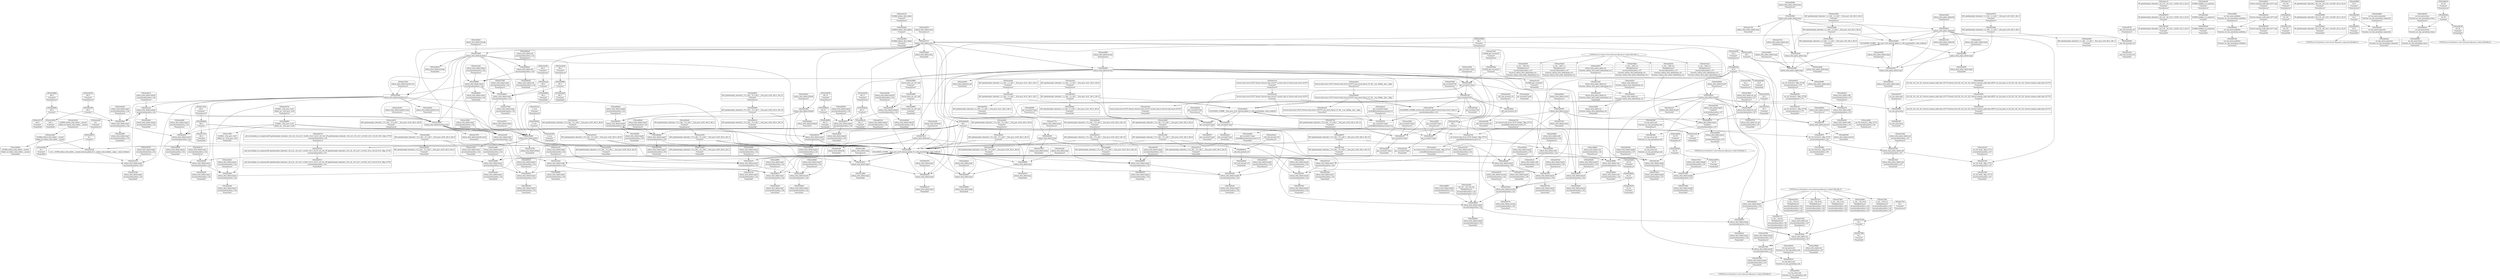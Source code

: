digraph {
	CE0x4a66bf0 [shape=record,shape=Mrecord,label="{CE0x4a66bf0|selinux_xfrm_delete:tmp26|security/selinux/xfrm.c,145|*SummSink*}"]
	CE0x67de8f0 [shape=record,shape=Mrecord,label="{CE0x67de8f0|selinux_xfrm_delete:tmp13|security/selinux/xfrm.c,142|*SummSource*}"]
	CE0x4a4edc0 [shape=record,shape=Mrecord,label="{CE0x4a4edc0|%struct.task_struct.1015*_(%struct.task_struct.1015**)*_asm_movq_%gs:$_1:P_,$0_,_r,im,_dirflag_,_fpsr_,_flags_|*SummSource*}"]
	CE0x4a55bb0 [shape=record,shape=Mrecord,label="{CE0x4a55bb0|selinux_xfrm_delete:call4|security/selinux/xfrm.c,142|*SummSource*}"]
	CE0x4a65600 [shape=record,shape=Mrecord,label="{CE0x4a65600|selinux_xfrm_delete:tmp24|security/selinux/xfrm.c,144}"]
	CE0x4a33490 [shape=record,shape=Mrecord,label="{CE0x4a33490|i64_1|*Constant*|*SummSource*}"]
	CE0x4a53eb0 [shape=record,shape=Mrecord,label="{CE0x4a53eb0|selinux_xfrm_delete:security|security/selinux/xfrm.c,142}"]
	CE0x4a4e1c0 [shape=record,shape=Mrecord,label="{CE0x4a4e1c0|i8*_getelementptr_inbounds_(_24_x_i8_,_24_x_i8_*_.str244,_i32_0,_i32_0)|*Constant*|*SummSource*}"]
	CE0x4a873d0 [shape=record,shape=Mrecord,label="{CE0x4a873d0|get_current227:bb}"]
	CE0x4a530d0 [shape=record,shape=Mrecord,label="{CE0x4a530d0|i64*_getelementptr_inbounds_(_2_x_i64_,_2_x_i64_*___llvm_gcov_ctr9,_i64_0,_i64_1)|*Constant*}"]
	CE0x4a3c9c0 [shape=record,shape=Mrecord,label="{CE0x4a3c9c0|selinux_xfrm_delete:tmp6|security/selinux/xfrm.c,142}"]
	CE0x4a4e400 [shape=record,shape=Mrecord,label="{CE0x4a4e400|GLOBAL:lockdep_rcu_suspicious|*Constant*}"]
	CE0x4a77f80 [shape=record,shape=Mrecord,label="{CE0x4a77f80|i32_1|*Constant*|*SummSink*}"]
	CE0x4a4f0d0 [shape=record,shape=Mrecord,label="{CE0x4a4f0d0|selinux_xfrm_delete:tmp10|security/selinux/xfrm.c,142|*SummSink*}"]
	CE0x4a490e0 [shape=record,shape=Mrecord,label="{CE0x4a490e0|i64_10|*Constant*}"]
	CE0x4a3ff40 [shape=record,shape=Mrecord,label="{CE0x4a3ff40|avc_has_perm:auditdata|Function::avc_has_perm&Arg::auditdata::|*SummSource*}"]
	CE0x4a4bf30 [shape=record,shape=Mrecord,label="{CE0x4a4bf30|i32_142|*Constant*}"]
	CE0x4a65930 [shape=record,shape=Mrecord,label="{CE0x4a65930|selinux_xfrm_delete:tmp24|security/selinux/xfrm.c,144|*SummSink*}"]
	CE0x4a3e540 [shape=record,shape=Mrecord,label="{CE0x4a3e540|i1_true|*Constant*|*SummSink*}"]
	CE0x4a348a0 [shape=record,shape=Mrecord,label="{CE0x4a348a0|i64*_getelementptr_inbounds_(_15_x_i64_,_15_x_i64_*___llvm_gcov_ctr25,_i64_0,_i64_6)|*Constant*}"]
	CE0x4a37db0 [shape=record,shape=Mrecord,label="{CE0x4a37db0|4:_i32,_:_CR_12,16_|*MultipleSource*|security/selinux/xfrm.c,142|security/selinux/xfrm.c,142|security/selinux/xfrm.c,147}"]
	CE0x4a36af0 [shape=record,shape=Mrecord,label="{CE0x4a36af0|selinux_xfrm_delete:tobool1|security/selinux/xfrm.c,142|*SummSink*}"]
	CE0x4a61ba0 [shape=record,shape=Mrecord,label="{CE0x4a61ba0|%struct.task_struct.1015**_bitcast_(%struct.task_struct**_current_task_to_%struct.task_struct.1015**)|*Constant*|*SummSink*}"]
	CE0x4a3b330 [shape=record,shape=Mrecord,label="{CE0x4a3b330|i64*_getelementptr_inbounds_(_15_x_i64_,_15_x_i64_*___llvm_gcov_ctr25,_i64_0,_i64_1)|*Constant*}"]
	CE0x4a75190 [shape=record,shape=Mrecord,label="{CE0x4a75190|i32_1|*Constant*}"]
	CE0x4aa5620 [shape=record,shape=Mrecord,label="{CE0x4aa5620|get_current227:tmp3|*SummSink*}"]
	CE0x4a30a90 [shape=record,shape=Mrecord,label="{CE0x4a30a90|selinux_xfrm_delete:land.lhs.true}"]
	CE0x4a83db0 [shape=record,shape=Mrecord,label="{CE0x4a83db0|avc_has_perm:tsid|Function::avc_has_perm&Arg::tsid::|*SummSink*}"]
	CE0x4a4d6b0 [shape=record,shape=Mrecord,label="{CE0x4a4d6b0|GLOBAL:__llvm_gcov_ctr25|Global_var:__llvm_gcov_ctr25}"]
	CE0x4a38000 [shape=record,shape=Mrecord,label="{CE0x4a38000|4:_i32,_:_CR_16,20_|*MultipleSource*|security/selinux/xfrm.c,142|security/selinux/xfrm.c,142|security/selinux/xfrm.c,147}"]
	CE0x4a879d0 [shape=record,shape=Mrecord,label="{CE0x4a879d0|get_current227:bb|*SummSource*}"]
	CE0x4a494e0 [shape=record,shape=Mrecord,label="{CE0x4a494e0|selinux_xfrm_delete:tobool5|security/selinux/xfrm.c,144|*SummSink*}"]
	CE0x4a49890 [shape=record,shape=Mrecord,label="{CE0x4a49890|i64_10|*Constant*|*SummSink*}"]
	CE0x4a34940 [shape=record,shape=Mrecord,label="{CE0x4a34940|selinux_xfrm_delete:tmp9|security/selinux/xfrm.c,142}"]
	CE0x4a3b1b0 [shape=record,shape=Mrecord,label="{CE0x4a3b1b0|GLOBAL:selinux_xfrm_delete.__warned|Global_var:selinux_xfrm_delete.__warned|*SummSource*}"]
	CE0x4a49780 [shape=record,shape=Mrecord,label="{CE0x4a49780|i64_10|*Constant*|*SummSource*}"]
	CE0x4a56a30 [shape=record,shape=Mrecord,label="{CE0x4a56a30|selinux_xfrm_policy_delete:tmp3|*SummSink*}"]
	CE0x4a31620 [shape=record,shape=Mrecord,label="{CE0x4a31620|selinux_xfrm_policy_delete:call|security/selinux/xfrm.c,327|*SummSink*}"]
	CE0x4a3f280 [shape=record,shape=Mrecord,label="{CE0x4a3f280|selinux_xfrm_delete:ctx|Function::selinux_xfrm_delete&Arg::ctx::|*SummSink*}"]
	CE0x4a3e310 [shape=record,shape=Mrecord,label="{CE0x4a3e310|i1_true|*Constant*|*SummSource*}"]
	CE0x4a3e850 [shape=record,shape=Mrecord,label="{CE0x4a3e850|selinux_xfrm_delete:do.end|*SummSink*}"]
	CE0x4a65490 [shape=record,shape=Mrecord,label="{CE0x4a65490|selinux_xfrm_delete:tmp23|security/selinux/xfrm.c,144|*SummSink*}"]
	CE0x4a4c860 [shape=record,shape=Mrecord,label="{CE0x4a4c860|selinux_xfrm_policy_delete:tmp1}"]
	CE0x4a51d60 [shape=record,shape=Mrecord,label="{CE0x4a51d60|get_current227:entry|*SummSource*}"]
	CE0x4a48fd0 [shape=record,shape=Mrecord,label="{CE0x4a48fd0|%struct.xfrm_sec_ctx*_null|*Constant*|*SummSink*}"]
	CE0x4a875a0 [shape=record,shape=Mrecord,label="{CE0x4a875a0|selinux_xfrm_delete:tmp33|security/selinux/xfrm.c,150|*SummSource*}"]
	CE0x4a4efc0 [shape=record,shape=Mrecord,label="{CE0x4a4efc0|selinux_xfrm_delete:tmp10|security/selinux/xfrm.c,142}"]
	CE0x4a556a0 [shape=record,shape=Mrecord,label="{CE0x4a556a0|selinux_xfrm_delete:tmp18|security/selinux/xfrm.c,142|*SummSource*}"]
	CE0x4a674a0 [shape=record,shape=Mrecord,label="{CE0x4a674a0|i64*_getelementptr_inbounds_(_15_x_i64_,_15_x_i64_*___llvm_gcov_ctr25,_i64_0,_i64_13)|*Constant*|*SummSink*}"]
	CE0x4a4fd00 [shape=record,shape=Mrecord,label="{CE0x4a4fd00|selinux_xfrm_delete:tmp6|security/selinux/xfrm.c,142|*SummSink*}"]
	CE0x4a4a420 [shape=record,shape=Mrecord,label="{CE0x4a4a420|get_current227:entry|*SummSink*}"]
	CE0x4a493d0 [shape=record,shape=Mrecord,label="{CE0x4a493d0|selinux_xfrm_delete:tobool5|security/selinux/xfrm.c,144|*SummSource*}"]
	"CONST[source:1(input),value:2(dynamic)][purpose:{object}][SrcIdx:1]"
	CE0x4a27230 [shape=record,shape=Mrecord,label="{CE0x4a27230|selinux_xfrm_policy_delete:tmp|*SummSource*}"]
	CE0x4a476f0 [shape=record,shape=Mrecord,label="{CE0x4a476f0|selinux_xfrm_delete:tmp30|security/selinux/xfrm.c,147|*SummSource*}"]
	CE0x4a2f480 [shape=record,shape=Mrecord,label="{CE0x4a2f480|selinux_xfrm_policy_delete:entry}"]
	CE0x4a54100 [shape=record,shape=Mrecord,label="{CE0x4a54100|selinux_xfrm_delete:security|security/selinux/xfrm.c,142|*SummSource*}"]
	CE0x4a52d60 [shape=record,shape=Mrecord,label="{CE0x4a52d60|COLLAPSED:_GCMRE___llvm_gcov_ctr9_internal_global_2_x_i64_zeroinitializer:_elem_0:default:}"]
	CE0x4a77f10 [shape=record,shape=Mrecord,label="{CE0x4a77f10|i32_1|*Constant*|*SummSource*}"]
	CE0x4a82dd0 [shape=record,shape=Mrecord,label="{CE0x4a82dd0|i32_(i32,_i32,_i16,_i32,_%struct.common_audit_data.1017*)*_bitcast_(i32_(i32,_i32,_i16,_i32,_%struct.common_audit_data.495*)*_avc_has_perm_to_i32_(i32,_i32,_i16,_i32,_%struct.common_audit_data.1017*)*)|*Constant*|*SummSource*}"]
	CE0x4a871c0 [shape=record,shape=Mrecord,label="{CE0x4a871c0|selinux_xfrm_delete:tmp32|security/selinux/xfrm.c,150|*SummSink*}"]
	CE0x4a557b0 [shape=record,shape=Mrecord,label="{CE0x4a557b0|selinux_xfrm_delete:tmp18|security/selinux/xfrm.c,142|*SummSink*}"]
	CE0x4a59ae0 [shape=record,shape=Mrecord,label="{CE0x4a59ae0|i8*_getelementptr_inbounds_(_45_x_i8_,_45_x_i8_*_.str1245,_i32_0,_i32_0)|*Constant*|*SummSink*}"]
	CE0x69ab970 [shape=record,shape=Mrecord,label="{CE0x69ab970|selinux_xfrm_delete:tmp3|*SummSource*}"]
	CE0x4a4dbb0 [shape=record,shape=Mrecord,label="{CE0x4a4dbb0|i64_0|*Constant*}"]
	CE0x4a69ed0 [shape=record,shape=Mrecord,label="{CE0x4a69ed0|selinux_xfrm_delete:call|security/selinux/xfrm.c,142|*SummSink*}"]
	CE0x4a58a80 [shape=record,shape=Mrecord,label="{CE0x4a58a80|i64*_getelementptr_inbounds_(_15_x_i64_,_15_x_i64_*___llvm_gcov_ctr25,_i64_0,_i64_1)|*Constant*|*SummSource*}"]
	CE0x4a59980 [shape=record,shape=Mrecord,label="{CE0x4a59980|i8*_getelementptr_inbounds_(_45_x_i8_,_45_x_i8_*_.str1245,_i32_0,_i32_0)|*Constant*}"]
	CE0x4a82790 [shape=record,shape=Mrecord,label="{CE0x4a82790|selinux_xfrm_delete:tmp31|*LoadInst*|security/selinux/xfrm.c,147|*SummSource*}"]
	CE0x4a400c0 [shape=record,shape=Mrecord,label="{CE0x4a400c0|_ret_i32_%retval.0,_!dbg_!27728|security/selinux/avc.c,775|*SummSource*}"]
	CE0x4a84ae0 [shape=record,shape=Mrecord,label="{CE0x4a84ae0|avc_has_perm:requested|Function::avc_has_perm&Arg::requested::|*SummSink*}"]
	CE0x4a49be0 [shape=record,shape=Mrecord,label="{CE0x4a49be0|i64_11|*Constant*}"]
	CE0x4a44980 [shape=record,shape=Mrecord,label="{CE0x4a44980|GLOBAL:selinux_xfrm_delete|*Constant*|*SummSink*}"]
	CE0x4a38cd0 [shape=record,shape=Mrecord,label="{CE0x4a38cd0|selinux_xfrm_delete:tmp19|security/selinux/xfrm.c,142|*SummSink*}"]
	CE0x4a55950 [shape=record,shape=Mrecord,label="{CE0x4a55950|selinux_xfrm_delete:call4|security/selinux/xfrm.c,142}"]
	CE0x4a83a80 [shape=record,shape=Mrecord,label="{CE0x4a83a80|avc_has_perm:tsid|Function::avc_has_perm&Arg::tsid::}"]
	CE0x4a32f10 [shape=record,shape=Mrecord,label="{CE0x4a32f10|selinux_xfrm_delete:ctx|Function::selinux_xfrm_delete&Arg::ctx::|*SummSource*}"]
	CE0x4a318d0 [shape=record,shape=Mrecord,label="{CE0x4a318d0|selinux_xfrm_policy_delete:call|security/selinux/xfrm.c,327|*SummSource*}"]
	CE0x4a36a10 [shape=record,shape=Mrecord,label="{CE0x4a36a10|selinux_xfrm_delete:tobool1|security/selinux/xfrm.c,142|*SummSource*}"]
	CE0x4a40310 [shape=record,shape=Mrecord,label="{CE0x4a40310|i64*_getelementptr_inbounds_(_15_x_i64_,_15_x_i64_*___llvm_gcov_ctr25,_i64_0,_i64_14)|*Constant*}"]
	CE0x4a47160 [shape=record,shape=Mrecord,label="{CE0x4a47160|selinux_xfrm_delete:sid|security/selinux/xfrm.c,147|*SummSource*}"]
	"CONST[source:0(mediator),value:2(dynamic)][purpose:{object}][SnkIdx:2]"
	CE0x4a3ac20 [shape=record,shape=Mrecord,label="{CE0x4a3ac20|i64_2|*Constant*}"]
	CE0x4a61ac0 [shape=record,shape=Mrecord,label="{CE0x4a61ac0|%struct.task_struct.1015**_bitcast_(%struct.task_struct**_current_task_to_%struct.task_struct.1015**)|*Constant*|*SummSource*}"]
	CE0x4a86630 [shape=record,shape=Mrecord,label="{CE0x4a86630|selinux_xfrm_delete:retval.0|*SummSource*}"]
	CE0x4a51520 [shape=record,shape=Mrecord,label="{CE0x4a51520|_ret_i32_%call,_!dbg_!27713|security/selinux/xfrm.c,327}"]
	CE0x4a65040 [shape=record,shape=Mrecord,label="{CE0x4a65040|selinux_xfrm_delete:tmp22|security/selinux/xfrm.c,144|*SummSource*}"]
	CE0x4a47880 [shape=record,shape=Mrecord,label="{CE0x4a47880|i32_3|*Constant*|*SummSource*}"]
	CE0x4a4a7b0 [shape=record,shape=Mrecord,label="{CE0x4a4a7b0|_ret_%struct.task_struct.1015*_%tmp4,_!dbg_!27714|./arch/x86/include/asm/current.h,14|*SummSource*}"]
	CE0x4a34040 [shape=record,shape=Mrecord,label="{CE0x4a34040|selinux_xfrm_delete:ctx|Function::selinux_xfrm_delete&Arg::ctx::}"]
	CE0x4a6b180 [shape=record,shape=Mrecord,label="{CE0x4a6b180|i32_0|*Constant*}"]
	CE0x4a2db10 [shape=record,shape=Mrecord,label="{CE0x4a2db10|selinux_xfrm_delete:if.end7}"]
	CE0x4a4ea60 [shape=record,shape=Mrecord,label="{CE0x4a4ea60|selinux_xfrm_delete:tmp|*SummSource*}"]
	CE0x4a4bba0 [shape=record,shape=Mrecord,label="{CE0x4a4bba0|selinux_xfrm_delete:tmp1|*SummSource*}"]
	CE0x4a3a660 [shape=record,shape=Mrecord,label="{CE0x4a3a660|i64*_getelementptr_inbounds_(_15_x_i64_,_15_x_i64_*___llvm_gcov_ctr25,_i64_0,_i64_9)|*Constant*|*SummSource*}"]
	CE0x4a61b30 [shape=record,shape=Mrecord,label="{CE0x4a61b30|%struct.task_struct.1015*_(%struct.task_struct.1015**)*_asm_movq_%gs:$_1:P_,$0_,_r,im,_dirflag_,_fpsr_,_flags_|*SummSink*}"]
	CE0x4a66ef0 [shape=record,shape=Mrecord,label="{CE0x4a66ef0|selinux_xfrm_delete:tmp27|security/selinux/xfrm.c,145|*SummSource*}"]
	CE0x4a3c950 [shape=record,shape=Mrecord,label="{CE0x4a3c950|selinux_xfrm_delete:tmp5|security/selinux/xfrm.c,142|*SummSink*}"]
	CE0x4a30e00 [shape=record,shape=Mrecord,label="{CE0x4a30e00|selinux_xfrm_policy_delete:tmp}"]
	CE0x4a3ee80 [shape=record,shape=Mrecord,label="{CE0x4a3ee80|i64*_getelementptr_inbounds_(_2_x_i64_,_2_x_i64_*___llvm_gcov_ctr21,_i64_0,_i64_1)|*Constant*}"]
	CE0x4a4bad0 [shape=record,shape=Mrecord,label="{CE0x4a4bad0|i64_1|*Constant*}"]
	CE0x4a4ceb0 [shape=record,shape=Mrecord,label="{CE0x4a4ceb0|i8_1|*Constant*|*SummSource*}"]
	CE0x4a2dc60 [shape=record,shape=Mrecord,label="{CE0x4a2dc60|selinux_xfrm_delete:bb|*SummSource*}"]
	CE0x4a72ff0 [shape=record,shape=Mrecord,label="{CE0x4a72ff0|GLOBAL:__llvm_gcov_ctr25|Global_var:__llvm_gcov_ctr25|*SummSink*}"]
	CE0x4a83920 [shape=record,shape=Mrecord,label="{CE0x4a83920|avc_has_perm:ssid|Function::avc_has_perm&Arg::ssid::|*SummSource*}"]
	CE0x4a46050 [shape=record,shape=Mrecord,label="{CE0x4a46050|i1_true|*Constant*}"]
	CE0x4a54170 [shape=record,shape=Mrecord,label="{CE0x4a54170|selinux_xfrm_delete:security|security/selinux/xfrm.c,142|*SummSink*}"]
	CE0x4a63ba0 [shape=record,shape=Mrecord,label="{CE0x4a63ba0|get_current227:tmp|*SummSource*}"]
	CE0x60ed0c0 [shape=record,shape=Mrecord,label="{CE0x60ed0c0|selinux_xfrm_delete:tmp3}"]
	CE0x4a349b0 [shape=record,shape=Mrecord,label="{CE0x4a349b0|selinux_xfrm_delete:tmp9|security/selinux/xfrm.c,142|*SummSink*}"]
	CE0x4a59a40 [shape=record,shape=Mrecord,label="{CE0x4a59a40|i8*_getelementptr_inbounds_(_45_x_i8_,_45_x_i8_*_.str1245,_i32_0,_i32_0)|*Constant*|*SummSource*}"]
	CE0x4a828b0 [shape=record,shape=Mrecord,label="{CE0x4a828b0|selinux_xfrm_delete:tmp31|*LoadInst*|security/selinux/xfrm.c,147|*SummSink*}"]
	CE0x4a52250 [shape=record,shape=Mrecord,label="{CE0x4a52250|i64*_getelementptr_inbounds_(_15_x_i64_,_15_x_i64_*___llvm_gcov_ctr25,_i64_0,_i64_8)|*Constant*}"]
	CE0x4a58980 [shape=record,shape=Mrecord,label="{CE0x4a58980|selinux_xfrm_delete:tmp1|*SummSink*}"]
	CE0x43290d0 [shape=record,shape=Mrecord,label="{CE0x43290d0|selinux_xfrm_delete:if.end7|*SummSource*}"]
	CE0x4a3bc10 [shape=record,shape=Mrecord,label="{CE0x4a3bc10|selinux_xfrm_delete:tmp11|security/selinux/xfrm.c,142|*SummSource*}"]
	CE0x4a48a60 [shape=record,shape=Mrecord,label="{CE0x4a48a60|selinux_xfrm_delete:tmp20|security/selinux/xfrm.c,142}"]
	CE0x4a82ba0 [shape=record,shape=Mrecord,label="{CE0x4a82ba0|selinux_xfrm_delete:call8|security/selinux/xfrm.c,147|*SummSource*}"]
	CE0x4a3e190 [shape=record,shape=Mrecord,label="{CE0x4a3e190|i64_1|*Constant*}"]
	CE0x4a3e940 [shape=record,shape=Mrecord,label="{CE0x4a3e940|selinux_xfrm_delete:if.end}"]
	CE0x4a6b0e0 [shape=record,shape=Mrecord,label="{CE0x4a6b0e0|selinux_xfrm_delete:call|security/selinux/xfrm.c,142}"]
	CE0x4a47680 [shape=record,shape=Mrecord,label="{CE0x4a47680|selinux_xfrm_delete:tmp30|security/selinux/xfrm.c,147|*SummSink*}"]
	CE0x4a26f70 [shape=record,shape=Mrecord,label="{CE0x4a26f70|selinux_xfrm_delete:if.then|*SummSource*}"]
	CE0x4a532a0 [shape=record,shape=Mrecord,label="{CE0x4a532a0|0:_i8,_:_GCMR_selinux_xfrm_delete.__warned_internal_global_i8_0,_section_.data.unlikely_,_align_1:_elem_0:default:}"]
	CE0x4a3f2f0 [shape=record,shape=Mrecord,label="{CE0x4a3f2f0|get_current227:tmp1|*SummSource*}"]
	CE0x4aa9a20 [shape=record,shape=Mrecord,label="{CE0x4aa9a20|get_current227:tmp|*SummSink*}"]
	CE0x4a840c0 [shape=record,shape=Mrecord,label="{CE0x4a840c0|i16_39|*Constant*|*SummSource*}"]
	CE0x4a3ea60 [shape=record,shape=Mrecord,label="{CE0x4a3ea60|i64*_getelementptr_inbounds_(_2_x_i64_,_2_x_i64_*___llvm_gcov_ctr21,_i64_0,_i64_1)|*Constant*|*SummSource*}"]
	CE0x4a87740 [shape=record,shape=Mrecord,label="{CE0x4a87740|selinux_xfrm_delete:tmp33|security/selinux/xfrm.c,150|*SummSink*}"]
	CE0x4a6b2a0 [shape=record,shape=Mrecord,label="{CE0x4a6b2a0|selinux_xfrm_delete:call|security/selinux/xfrm.c,142|*SummSource*}"]
	CE0x4a65ad0 [shape=record,shape=Mrecord,label="{CE0x4a65ad0|selinux_xfrm_delete:tmp25|security/selinux/xfrm.c,144}"]
	CE0x4a49cf0 [shape=record,shape=Mrecord,label="{CE0x4a49cf0|selinux_xfrm_delete:tmp22|security/selinux/xfrm.c,144|*SummSink*}"]
	CE0x4a40e70 [shape=record,shape=Mrecord,label="{CE0x4a40e70|selinux_xfrm_delete:tmp15|security/selinux/xfrm.c,142}"]
	CE0x4a4bcd0 [shape=record,shape=Mrecord,label="{CE0x4a4bcd0|GLOBAL:lockdep_rcu_suspicious|*Constant*|*SummSource*}"]
	CE0x5e12810 [shape=record,shape=Mrecord,label="{CE0x5e12810|selinux_xfrm_delete:tmp2}"]
	CE0x4a48b70 [shape=record,shape=Mrecord,label="{CE0x4a48b70|selinux_xfrm_delete:tmp21|security/selinux/xfrm.c,142}"]
	CE0x4a67320 [shape=record,shape=Mrecord,label="{CE0x4a67320|i64*_getelementptr_inbounds_(_15_x_i64_,_15_x_i64_*___llvm_gcov_ctr25,_i64_0,_i64_13)|*Constant*|*SummSource*}"]
	CE0x4a83070 [shape=record,shape=Mrecord,label="{CE0x4a83070|avc_has_perm:entry|*SummSource*}"]
	CE0x4a84360 [shape=record,shape=Mrecord,label="{CE0x4a84360|i32_4|*Constant*}"]
	CE0x4a67090 [shape=record,shape=Mrecord,label="{CE0x4a67090|selinux_xfrm_delete:tmp27|security/selinux/xfrm.c,145|*SummSink*}"]
	CE0x4a86f40 [shape=record,shape=Mrecord,label="{CE0x4a86f40|selinux_xfrm_delete:tmp32|security/selinux/xfrm.c,150|*SummSource*}"]
	CE0x4a33c20 [shape=record,shape=Mrecord,label="{CE0x4a33c20|i64_1|*Constant*|*SummSink*}"]
	CE0x4aa95a0 [shape=record,shape=Mrecord,label="{CE0x4aa95a0|COLLAPSED:_GCMRE___llvm_gcov_ctr21_internal_global_2_x_i64_zeroinitializer:_elem_0:default:}"]
	CE0x4a38140 [shape=record,shape=Mrecord,label="{CE0x4a38140|i64_5|*Constant*|*SummSource*}"]
	CE0x4a49d60 [shape=record,shape=Mrecord,label="{CE0x4a49d60|i64*_getelementptr_inbounds_(_15_x_i64_,_15_x_i64_*___llvm_gcov_ctr25,_i64_0,_i64_12)|*Constant*}"]
	CE0x4a32d00 [shape=record,shape=Mrecord,label="{CE0x4a32d00|i64_1|*Constant*}"]
	CE0x4a84d80 [shape=record,shape=Mrecord,label="{CE0x4a84d80|avc_has_perm:requested|Function::avc_has_perm&Arg::requested::|*SummSource*}"]
	CE0x4a65d30 [shape=record,shape=Mrecord,label="{CE0x4a65d30|selinux_xfrm_delete:tmp25|security/selinux/xfrm.c,144|*SummSource*}"]
	CE0x67de880 [shape=record,shape=Mrecord,label="{CE0x67de880|selinux_xfrm_delete:tmp13|security/selinux/xfrm.c,142}"]
	CE0x4a3a3b0 [shape=record,shape=Mrecord,label="{CE0x4a3a3b0|GLOBAL:selinux_xfrm_delete.__warned|Global_var:selinux_xfrm_delete.__warned}"]
	CE0x4a55120 [shape=record,shape=Mrecord,label="{CE0x4a55120|selinux_xfrm_delete:tmp17|security/selinux/xfrm.c,142}"]
	CE0x4a82550 [shape=record,shape=Mrecord,label="{CE0x4a82550|4:_i32,_:_CRE_8,8_|*MultipleSource*|security/selinux/xfrm.c,147|Function::selinux_xfrm_delete&Arg::ctx::|Function::selinux_xfrm_policy_delete&Arg::ctx::}"]
	"CONST[source:0(mediator),value:2(dynamic)][purpose:{object}][SnkIdx:1]"
	CE0x4a328e0 [shape=record,shape=Mrecord,label="{CE0x4a328e0|selinux_xfrm_delete:entry|*SummSink*}"]
	CE0x4a60f00 [shape=record,shape=Mrecord,label="{CE0x4a60f00|get_current227:tmp2|*SummSource*}"]
	CE0x4a32a40 [shape=record,shape=Mrecord,label="{CE0x4a32a40|i64_3|*Constant*|*SummSource*}"]
	CE0x4a652c0 [shape=record,shape=Mrecord,label="{CE0x4a652c0|selinux_xfrm_delete:tmp23|security/selinux/xfrm.c,144}"]
	CE0x4a70cc0 [shape=record,shape=Mrecord,label="{CE0x4a70cc0|selinux_xfrm_delete:bb}"]
	CE0x4a3dcd0 [shape=record,shape=Mrecord,label="{CE0x4a3dcd0|selinux_xfrm_delete:tmp12|security/selinux/xfrm.c,142|*SummSink*}"]
	CE0x4a82a70 [shape=record,shape=Mrecord,label="{CE0x4a82a70|selinux_xfrm_delete:call8|security/selinux/xfrm.c,147}"]
	CE0x69abb10 [shape=record,shape=Mrecord,label="{CE0x69abb10|_call_void_mcount()_#3}"]
	CE0x4a347c0 [shape=record,shape=Mrecord,label="{CE0x4a347c0|i64_4|*Constant*|*SummSink*}"]
	CE0x4a82300 [shape=record,shape=Mrecord,label="{CE0x4a82300|4:_i32,_:_CRE_4,8_|*MultipleSource*|security/selinux/xfrm.c,147|Function::selinux_xfrm_delete&Arg::ctx::|Function::selinux_xfrm_policy_delete&Arg::ctx::}"]
	CE0x4a516c0 [shape=record,shape=Mrecord,label="{CE0x4a516c0|GLOBAL:get_current227|*Constant*|*SummSource*}"]
	CE0x4a845d0 [shape=record,shape=Mrecord,label="{CE0x4a845d0|avc_has_perm:tclass|Function::avc_has_perm&Arg::tclass::|*SummSink*}"]
	CE0x4a47810 [shape=record,shape=Mrecord,label="{CE0x4a47810|i32_3|*Constant*|*SummSink*}"]
	CE0x4a38e40 [shape=record,shape=Mrecord,label="{CE0x4a38e40|selinux_xfrm_delete:tmp19|security/selinux/xfrm.c,142|*SummSource*}"]
	CE0x4a84970 [shape=record,shape=Mrecord,label="{CE0x4a84970|i32_4|*Constant*|*SummSink*}"]
	CE0x4a3ac90 [shape=record,shape=Mrecord,label="{CE0x4a3ac90|i64_2|*Constant*|*SummSource*}"]
	CE0x4a3ece0 [shape=record,shape=Mrecord,label="{CE0x4a3ece0|selinux_xfrm_delete:tobool1|security/selinux/xfrm.c,142}"]
	CE0x4a61110 [shape=record,shape=Mrecord,label="{CE0x4a61110|4:_i32,_:_CR_4,8_|*MultipleSource*|security/selinux/xfrm.c,142|security/selinux/xfrm.c,142|security/selinux/xfrm.c,147}"]
	CE0x4a65fe0 [shape=record,shape=Mrecord,label="{CE0x4a65fe0|i64*_getelementptr_inbounds_(_15_x_i64_,_15_x_i64_*___llvm_gcov_ctr25,_i64_0,_i64_12)|*Constant*|*SummSource*}"]
	CE0x4a3e0c0 [shape=record,shape=Mrecord,label="{CE0x4a3e0c0|selinux_xfrm_policy_delete:tmp2|*SummSource*}"]
	CE0x4a409b0 [shape=record,shape=Mrecord,label="{CE0x4a409b0|_ret_i32_%retval.0,_!dbg_!27751|security/selinux/xfrm.c,150|*SummSink*}"]
	CE0x4a3bef0 [shape=record,shape=Mrecord,label="{CE0x4a3bef0|selinux_xfrm_delete:tmp12|security/selinux/xfrm.c,142}"]
	CE0x4a4bd40 [shape=record,shape=Mrecord,label="{CE0x4a4bd40|GLOBAL:lockdep_rcu_suspicious|*Constant*|*SummSink*}"]
	CE0x4a70bd0 [shape=record,shape=Mrecord,label="{CE0x4a70bd0|selinux_xfrm_delete:do.body}"]
	CE0x4a4c5c0 [shape=record,shape=Mrecord,label="{CE0x4a4c5c0|_call_void_mcount()_#3|*SummSink*}"]
	CE0x4a3dbc0 [shape=record,shape=Mrecord,label="{CE0x4a3dbc0|selinux_xfrm_delete:tmp12|security/selinux/xfrm.c,142|*SummSource*}"]
	CE0x4a66410 [shape=record,shape=Mrecord,label="{CE0x4a66410|i64*_getelementptr_inbounds_(_15_x_i64_,_15_x_i64_*___llvm_gcov_ctr25,_i64_0,_i64_12)|*Constant*|*SummSink*}"]
	CE0x4a3dd70 [shape=record,shape=Mrecord,label="{CE0x4a3dd70|i64*_getelementptr_inbounds_(_15_x_i64_,_15_x_i64_*___llvm_gcov_ctr25,_i64_0,_i64_6)|*Constant*|*SummSource*}"]
	CE0x4a37a60 [shape=record,shape=Mrecord,label="{CE0x4a37a60|4:_i32,_:_CR_8,12_|*MultipleSource*|security/selinux/xfrm.c,142|security/selinux/xfrm.c,142|security/selinux/xfrm.c,147}"]
	CE0x4a834f0 [shape=record,shape=Mrecord,label="{CE0x4a834f0|avc_has_perm:entry|*SummSink*}"]
	CE0x673ed30 [shape=record,shape=Mrecord,label="{CE0x673ed30|i64*_getelementptr_inbounds_(_15_x_i64_,_15_x_i64_*___llvm_gcov_ctr25,_i64_0,_i64_1)|*Constant*|*SummSink*}"]
	CE0x4a3e6b0 [shape=record,shape=Mrecord,label="{CE0x4a3e6b0|i64*_getelementptr_inbounds_(_2_x_i64_,_2_x_i64_*___llvm_gcov_ctr9,_i64_0,_i64_0)|*Constant*|*SummSink*}"]
	CE0x4a38b70 [shape=record,shape=Mrecord,label="{CE0x4a38b70|selinux_xfrm_delete:tmp19|security/selinux/xfrm.c,142}"]
	CE0x4a38800 [shape=record,shape=Mrecord,label="{CE0x4a38800|selinux_xfrm_delete:cred|security/selinux/xfrm.c,142|*SummSource*}"]
	CE0x4a44d60 [shape=record,shape=Mrecord,label="{CE0x4a44d60|selinux_xfrm_delete:tmp10|security/selinux/xfrm.c,142|*SummSource*}"]
	CE0x4a38700 [shape=record,shape=Mrecord,label="{CE0x4a38700|COLLAPSED:_GCMRE_current_task_external_global_%struct.task_struct*:_elem_0::|security/selinux/xfrm.c,142}"]
	CE0x4a754b0 [shape=record,shape=Mrecord,label="{CE0x4a754b0|selinux_xfrm_delete:tmp29|security/selinux/xfrm.c,147|*SummSink*}"]
	CE0x4a3f670 [shape=record,shape=Mrecord,label="{CE0x4a3f670|_ret_i32_%retval.0,_!dbg_!27751|security/selinux/xfrm.c,150}"]
	CE0x4a26d70 [shape=record,shape=Mrecord,label="{CE0x4a26d70|selinux_xfrm_policy_delete:ctx|Function::selinux_xfrm_policy_delete&Arg::ctx::|*SummSource*}"]
	CE0x4a844c0 [shape=record,shape=Mrecord,label="{CE0x4a844c0|avc_has_perm:tclass|Function::avc_has_perm&Arg::tclass::}"]
	CE0x4a55190 [shape=record,shape=Mrecord,label="{CE0x4a55190|selinux_xfrm_delete:tmp17|security/selinux/xfrm.c,142|*SummSource*}"]
	CE0x4a78ad0 [shape=record,shape=Mrecord,label="{CE0x4a78ad0|4:_i32,_:_CRE_1,2_|*MultipleSource*|security/selinux/xfrm.c,147|Function::selinux_xfrm_delete&Arg::ctx::|Function::selinux_xfrm_policy_delete&Arg::ctx::}"]
	CE0x4a82f00 [shape=record,shape=Mrecord,label="{CE0x4a82f00|avc_has_perm:entry}"]
	CE0x4a66970 [shape=record,shape=Mrecord,label="{CE0x4a66970|selinux_xfrm_delete:tmp26|security/selinux/xfrm.c,145}"]
	CE0x4a48d80 [shape=record,shape=Mrecord,label="{CE0x4a48d80|%struct.xfrm_sec_ctx*_null|*Constant*|*SummSource*}"]
	CE0x4a40fe0 [shape=record,shape=Mrecord,label="{CE0x4a40fe0|selinux_xfrm_delete:land.lhs.true|*SummSink*}"]
	CE0x4a3a5f0 [shape=record,shape=Mrecord,label="{CE0x4a3a5f0|i64*_getelementptr_inbounds_(_15_x_i64_,_15_x_i64_*___llvm_gcov_ctr25,_i64_0,_i64_9)|*Constant*}"]
	CE0x4a4c300 [shape=record,shape=Mrecord,label="{CE0x4a4c300|selinux_xfrm_policy_delete:call|security/selinux/xfrm.c,327}"]
	CE0x4a47560 [shape=record,shape=Mrecord,label="{CE0x4a47560|selinux_xfrm_delete:tmp30|security/selinux/xfrm.c,147}"]
	CE0x4a49a30 [shape=record,shape=Mrecord,label="{CE0x4a49a30|i64_11|*Constant*|*SummSink*}"]
	CE0x4a36b60 [shape=record,shape=Mrecord,label="{CE0x4a36b60|i64_4|*Constant*}"]
	CE0x4a86ed0 [shape=record,shape=Mrecord,label="{CE0x4a86ed0|selinux_xfrm_delete:tmp32|security/selinux/xfrm.c,150}"]
	CE0x4a3d750 [shape=record,shape=Mrecord,label="{CE0x4a3d750|selinux_xfrm_delete:tmp8|security/selinux/xfrm.c,142|*SummSource*}"]
	CE0x4a40550 [shape=record,shape=Mrecord,label="{CE0x4a40550|selinux_xfrm_delete:retval.0}"]
	CE0x4a53380 [shape=record,shape=Mrecord,label="{CE0x4a53380|selinux_xfrm_delete:tmp8|security/selinux/xfrm.c,142|*SummSink*}"]
	CE0x4a51a50 [shape=record,shape=Mrecord,label="{CE0x4a51a50|GLOBAL:get_current227|*Constant*|*SummSink*}"]
	CE0x4a3ca30 [shape=record,shape=Mrecord,label="{CE0x4a3ca30|selinux_xfrm_delete:tmp6|security/selinux/xfrm.c,142|*SummSource*}"]
	CE0x4a32c50 [shape=record,shape=Mrecord,label="{CE0x4a32c50|GLOBAL:selinux_xfrm_delete|*Constant*|*SummSource*}"]
	CE0x4a4e250 [shape=record,shape=Mrecord,label="{CE0x4a4e250|i8*_getelementptr_inbounds_(_24_x_i8_,_24_x_i8_*_.str244,_i32_0,_i32_0)|*Constant*|*SummSink*}"]
	CE0x4a40ee0 [shape=record,shape=Mrecord,label="{CE0x4a40ee0|i64*_getelementptr_inbounds_(_15_x_i64_,_15_x_i64_*___llvm_gcov_ctr25,_i64_0,_i64_8)|*Constant*|*SummSource*}"]
	CE0x4a53b70 [shape=record,shape=Mrecord,label="{CE0x4a53b70|i32_22|*Constant*|*SummSink*}"]
	CE0x4a3bd50 [shape=record,shape=Mrecord,label="{CE0x4a3bd50|selinux_xfrm_delete:tmp11|security/selinux/xfrm.c,142|*SummSink*}"]
	CE0x4a567c0 [shape=record,shape=Mrecord,label="{CE0x4a567c0|_call_void_lockdep_rcu_suspicious(i8*_getelementptr_inbounds_(_24_x_i8_,_24_x_i8_*_.str244,_i32_0,_i32_0),_i32_142,_i8*_getelementptr_inbounds_(_45_x_i8_,_45_x_i8_*_.str1245,_i32_0,_i32_0))_#10,_!dbg_!27729|security/selinux/xfrm.c,142|*SummSink*}"]
	CE0x4a67b00 [shape=record,shape=Mrecord,label="{CE0x4a67b00|selinux_xfrm_delete:tmp28|security/selinux/xfrm.c,147|*SummSource*}"]
	CE0x4a38690 [shape=record,shape=Mrecord,label="{CE0x4a38690|selinux_xfrm_delete:cred|security/selinux/xfrm.c,142}"]
	CE0x4a70db0 [shape=record,shape=Mrecord,label="{CE0x4a70db0|selinux_xfrm_delete:if.then}"]
	"CONST[source:0(mediator),value:2(dynamic)][purpose:{subject}][SnkIdx:0]"
	CE0x4aa5580 [shape=record,shape=Mrecord,label="{CE0x4aa5580|get_current227:tmp3|*SummSource*}"]
	CE0x4a84890 [shape=record,shape=Mrecord,label="{CE0x4a84890|i32_4|*Constant*|*SummSource*}"]
	CE0x4a4b940 [shape=record,shape=Mrecord,label="{CE0x4a4b940|GLOBAL:selinux_xfrm_delete.__warned|Global_var:selinux_xfrm_delete.__warned|*SummSink*}"]
	CE0x4a4c1d0 [shape=record,shape=Mrecord,label="{CE0x4a4c1d0|i32_142|*Constant*|*SummSink*}"]
	CE0x4a87440 [shape=record,shape=Mrecord,label="{CE0x4a87440|selinux_xfrm_delete:tmp33|security/selinux/xfrm.c,150}"]
	CE0x4a48b00 [shape=record,shape=Mrecord,label="{CE0x4a48b00|selinux_xfrm_delete:tmp20|security/selinux/xfrm.c,142|*SummSink*}"]
	CE0x4a45eb0 [shape=record,shape=Mrecord,label="{CE0x4a45eb0|i64*_getelementptr_inbounds_(_15_x_i64_,_15_x_i64_*___llvm_gcov_ctr25,_i64_0,_i64_6)|*Constant*|*SummSink*}"]
	CE0x4a38b00 [shape=record,shape=Mrecord,label="{CE0x4a38b00|i32_22|*Constant*}"]
	CE0x4a63f70 [shape=record,shape=Mrecord,label="{CE0x4a63f70|get_current227:tmp4|./arch/x86/include/asm/current.h,14}"]
	CE0x4a3c0a0 [shape=record,shape=Mrecord,label="{CE0x4a3c0a0|selinux_xfrm_policy_delete:tmp3}"]
	CE0x4a51b60 [shape=record,shape=Mrecord,label="{CE0x4a51b60|get_current227:entry}"]
	CE0x4a78730 [shape=record,shape=Mrecord,label="{CE0x4a78730|selinux_xfrm_delete:ctx_sid|security/selinux/xfrm.c,147|*SummSink*}"]
	CE0x4aaaae0 [shape=record,shape=Mrecord,label="{CE0x4aaaae0|i64*_getelementptr_inbounds_(_2_x_i64_,_2_x_i64_*___llvm_gcov_ctr21,_i64_0,_i64_0)|*Constant*|*SummSource*}"]
	CE0x4a37350 [shape=record,shape=Mrecord,label="{CE0x4a37350|selinux_xfrm_delete:return|*SummSink*}"]
	CE0x4a393e0 [shape=record,shape=Mrecord,label="{CE0x4a393e0|selinux_xfrm_policy_delete:tmp3|*SummSource*}"]
	CE0x4a839c0 [shape=record,shape=Mrecord,label="{CE0x4a839c0|avc_has_perm:ssid|Function::avc_has_perm&Arg::ssid::|*SummSink*}"]
	CE0x4a269a0 [shape=record,shape=Mrecord,label="{CE0x4a269a0|_call_void_mcount()_#3|*SummSink*}"]
	CE0x4a65330 [shape=record,shape=Mrecord,label="{CE0x4a65330|selinux_xfrm_delete:tmp23|security/selinux/xfrm.c,144|*SummSource*}"]
	CE0x4a78090 [shape=record,shape=Mrecord,label="{CE0x4a78090|selinux_xfrm_delete:sid|security/selinux/xfrm.c,147|*SummSink*}"]
	CE0x4a66d70 [shape=record,shape=Mrecord,label="{CE0x4a66d70|i64*_getelementptr_inbounds_(_15_x_i64_,_15_x_i64_*___llvm_gcov_ctr25,_i64_0,_i64_13)|*Constant*}"]
	CE0x4a279d0 [shape=record,shape=Mrecord,label="{CE0x4a279d0|selinux_xfrm_delete:land.lhs.true|*SummSource*}"]
	CE0x4a550b0 [shape=record,shape=Mrecord,label="{CE0x4a550b0|GLOBAL:get_current227|*Constant*}"]
	CE0x4a78be0 [shape=record,shape=Mrecord,label="{CE0x4a78be0|4:_i32,_:_CRE_2,4_|*MultipleSource*|security/selinux/xfrm.c,147|Function::selinux_xfrm_delete&Arg::ctx::|Function::selinux_xfrm_policy_delete&Arg::ctx::}"]
	CE0x4a38570 [shape=record,shape=Mrecord,label="{CE0x4a38570|i32_78|*Constant*|*SummSink*}"]
	CE0x4a489f0 [shape=record,shape=Mrecord,label="{CE0x4a489f0|selinux_xfrm_delete:tmp20|security/selinux/xfrm.c,142|*SummSource*}"]
	CE0x4a78520 [shape=record,shape=Mrecord,label="{CE0x4a78520|selinux_xfrm_delete:sid|security/selinux/xfrm.c,147}"]
	CE0x4a48ca0 [shape=record,shape=Mrecord,label="{CE0x4a48ca0|selinux_xfrm_delete:tmp21|security/selinux/xfrm.c,142|*SummSink*}"]
	CE0x4a37560 [shape=record,shape=Mrecord,label="{CE0x4a37560|selinux_xfrm_delete:tmp4|security/selinux/xfrm.c,142|*SummSink*}"]
	CE0x4a44680 [shape=record,shape=Mrecord,label="{CE0x4a44680|selinux_xfrm_delete:do.end|*SummSource*}"]
	CE0x4a78d50 [shape=record,shape=Mrecord,label="{CE0x4a78d50|i32_(i32,_i32,_i16,_i32,_%struct.common_audit_data.1017*)*_bitcast_(i32_(i32,_i32,_i16,_i32,_%struct.common_audit_data.495*)*_avc_has_perm_to_i32_(i32,_i32,_i16,_i32,_%struct.common_audit_data.1017*)*)|*Constant*}"]
	CE0x4a6c2f0 [shape=record,shape=Mrecord,label="{CE0x4a6c2f0|selinux_xfrm_delete:bb|*SummSink*}"]
	CE0x4a786c0 [shape=record,shape=Mrecord,label="{CE0x4a786c0|selinux_xfrm_delete:ctx_sid|security/selinux/xfrm.c,147|*SummSource*}"]
	CE0x4a82c90 [shape=record,shape=Mrecord,label="{CE0x4a82c90|selinux_xfrm_delete:call8|security/selinux/xfrm.c,147|*SummSink*}"]
	CE0x4aa9d50 [shape=record,shape=Mrecord,label="{CE0x4aa9d50|get_current227:tmp4|./arch/x86/include/asm/current.h,14|*SummSink*}"]
	CE0x4a49280 [shape=record,shape=Mrecord,label="{CE0x4a49280|selinux_xfrm_delete:tobool5|security/selinux/xfrm.c,144}"]
	CE0x4a3b790 [shape=record,shape=Mrecord,label="{CE0x4a3b790|selinux_xfrm_delete:tmp15|security/selinux/xfrm.c,142|*SummSink*}"]
	CE0x4a4db40 [shape=record,shape=Mrecord,label="{CE0x4a4db40|selinux_xfrm_delete:tmp4|security/selinux/xfrm.c,142}"]
	CE0x4a4f4f0 [shape=record,shape=Mrecord,label="{CE0x4a4f4f0|i64*_getelementptr_inbounds_(_15_x_i64_,_15_x_i64_*___llvm_gcov_ctr25,_i64_0,_i64_0)|*Constant*|*SummSource*}"]
	CE0x4a60e90 [shape=record,shape=Mrecord,label="{CE0x4a60e90|get_current227:tmp2}"]
	CE0x4a48be0 [shape=record,shape=Mrecord,label="{CE0x4a48be0|selinux_xfrm_delete:tmp21|security/selinux/xfrm.c,142|*SummSource*}"]
	CE0x4a34830 [shape=record,shape=Mrecord,label="{CE0x4a34830|i64_5|*Constant*|*SummSink*}"]
	CE0x4a73190 [shape=record,shape=Mrecord,label="{CE0x4a73190|i64_0|*Constant*|*SummSource*}"]
	CE0x4a39fc0 [shape=record,shape=Mrecord,label="{CE0x4a39fc0|i8_1|*Constant*|*SummSink*}"]
	CE0x67deae0 [shape=record,shape=Mrecord,label="{CE0x67deae0|selinux_xfrm_delete:tmp13|security/selinux/xfrm.c,142|*SummSink*}"]
	CE0x4a44870 [shape=record,shape=Mrecord,label="{CE0x4a44870|selinux_xfrm_delete:entry|*SummSource*}"]
	CE0x4a40750 [shape=record,shape=Mrecord,label="{CE0x4a40750|_call_void_lockdep_rcu_suspicious(i8*_getelementptr_inbounds_(_24_x_i8_,_24_x_i8_*_.str244,_i32_0,_i32_0),_i32_142,_i8*_getelementptr_inbounds_(_45_x_i8_,_45_x_i8_*_.str1245,_i32_0,_i32_0))_#10,_!dbg_!27729|security/selinux/xfrm.c,142}"]
	CE0x4a620c0 [shape=record,shape=Mrecord,label="{CE0x4a620c0|selinux_xfrm_delete:tmp14|security/selinux/xfrm.c,142|*SummSource*}"]
	CE0x4a841f0 [shape=record,shape=Mrecord,label="{CE0x4a841f0|i16_39|*Constant*|*SummSink*}"]
	CE0x4a4a500 [shape=record,shape=Mrecord,label="{CE0x4a4a500|i32_78|*Constant*}"]
	CE0x4328fe0 [shape=record,shape=Mrecord,label="{CE0x4328fe0|selinux_xfrm_delete:do.body|*SummSource*}"]
	CE0x4a38500 [shape=record,shape=Mrecord,label="{CE0x4a38500|selinux_xfrm_delete:cred|security/selinux/xfrm.c,142|*SummSink*}"]
	CE0x4a465c0 [shape=record,shape=Mrecord,label="{CE0x4a465c0|selinux_xfrm_delete:if.then6|*SummSource*}"]
	CE0x4a6e960 [shape=record,shape=Mrecord,label="{CE0x4a6e960|selinux_xfrm_delete:do.end}"]
	CE0x4ab0500 [shape=record,shape=Mrecord,label="{CE0x4ab0500|i64*_getelementptr_inbounds_(_2_x_i64_,_2_x_i64_*___llvm_gcov_ctr21,_i64_0,_i64_1)|*Constant*|*SummSink*}"]
	CE0x4a32570 [shape=record,shape=Mrecord,label="{CE0x4a32570|i64*_getelementptr_inbounds_(_2_x_i64_,_2_x_i64_*___llvm_gcov_ctr9,_i64_0,_i64_1)|*Constant*|*SummSource*}"]
	CE0x4a86bf0 [shape=record,shape=Mrecord,label="{CE0x4a86bf0|i64*_getelementptr_inbounds_(_15_x_i64_,_15_x_i64_*___llvm_gcov_ctr25,_i64_0,_i64_14)|*Constant*|*SummSink*}"]
	CE0x4a85180 [shape=record,shape=Mrecord,label="{CE0x4a85180|avc_has_perm:auditdata|Function::avc_has_perm&Arg::auditdata::|*SummSink*}"]
	CE0x4a3b9b0 [shape=record,shape=Mrecord,label="{CE0x4a3b9b0|selinux_xfrm_delete:tmp16|security/selinux/xfrm.c,142|*SummSource*}"]
	"CONST[source:0(mediator),value:2(dynamic)][purpose:{subject}][SrcIdx:3]"
	CE0x4a4c750 [shape=record,shape=Mrecord,label="{CE0x4a4c750|selinux_xfrm_policy_delete:entry|*SummSink*}"]
	CE0x4a4f3e0 [shape=record,shape=Mrecord,label="{CE0x4a4f3e0|i64*_getelementptr_inbounds_(_15_x_i64_,_15_x_i64_*___llvm_gcov_ctr25,_i64_0,_i64_0)|*Constant*}"]
	CE0x4a36560 [shape=record,shape=Mrecord,label="{CE0x4a36560|selinux_xfrm_policy_delete:tmp1|*SummSink*}"]
	CE0x4a375d0 [shape=record,shape=Mrecord,label="{CE0x4a375d0|selinux_xfrm_delete:tmp4|security/selinux/xfrm.c,142|*SummSource*}"]
	CE0x4a3d360 [shape=record,shape=Mrecord,label="{CE0x4a3d360|128:_i8*,_:_CR_128,136_|*MultipleSource*|security/selinux/xfrm.c,142|security/selinux/xfrm.c,142}"]
	CE0x4aa9e60 [shape=record,shape=Mrecord,label="{CE0x4aa9e60|%struct.task_struct.1015*_(%struct.task_struct.1015**)*_asm_movq_%gs:$_1:P_,$0_,_r,im,_dirflag_,_fpsr_,_flags_}"]
	CE0x4a84cb0 [shape=record,shape=Mrecord,label="{CE0x4a84cb0|avc_has_perm:requested|Function::avc_has_perm&Arg::requested::}"]
	CE0x4a4fd70 [shape=record,shape=Mrecord,label="{CE0x4a4fd70|selinux_xfrm_delete:tmp7|security/selinux/xfrm.c,142}"]
	CE0x4a78230 [shape=record,shape=Mrecord,label="{CE0x4a78230|i32_3|*Constant*}"]
	CE0x4a4e980 [shape=record,shape=Mrecord,label="{CE0x4a4e980|i64*_getelementptr_inbounds_(_15_x_i64_,_15_x_i64_*___llvm_gcov_ctr25,_i64_0,_i64_0)|*Constant*|*SummSink*}"]
	CE0x4a62c20 [shape=record,shape=Mrecord,label="{CE0x4a62c20|get_current227:tmp3}"]
	CE0x69aba70 [shape=record,shape=Mrecord,label="{CE0x69aba70|selinux_xfrm_delete:tmp3|*SummSink*}"]
	CE0x4a64f70 [shape=record,shape=Mrecord,label="{CE0x4a64f70|selinux_xfrm_delete:tmp22|security/selinux/xfrm.c,144}"]
	CE0x4a4a8c0 [shape=record,shape=Mrecord,label="{CE0x4a4a8c0|_ret_%struct.task_struct.1015*_%tmp4,_!dbg_!27714|./arch/x86/include/asm/current.h,14|*SummSink*}"]
	CE0x4a59070 [shape=record,shape=Mrecord,label="{CE0x4a59070|i8*_getelementptr_inbounds_(_24_x_i8_,_24_x_i8_*_.str244,_i32_0,_i32_0)|*Constant*}"]
	CE0x5e128f0 [shape=record,shape=Mrecord,label="{CE0x5e128f0|selinux_xfrm_delete:tmp2|*SummSource*}"]
	CE0x4a63d30 [shape=record,shape=Mrecord,label="{CE0x4a63d30|_call_void_mcount()_#3|*SummSource*}"]
	CE0x4a65e40 [shape=record,shape=Mrecord,label="{CE0x4a65e40|selinux_xfrm_delete:tmp25|security/selinux/xfrm.c,144|*SummSink*}"]
	CE0x4a6d5e0 [shape=record,shape=Mrecord,label="{CE0x4a6d5e0|selinux_xfrm_delete:return|*SummSource*}"]
	CE0x4a62050 [shape=record,shape=Mrecord,label="{CE0x4a62050|selinux_xfrm_delete:tmp14|security/selinux/xfrm.c,142}"]
	CE0x4aa56e0 [shape=record,shape=Mrecord,label="{CE0x4aa56e0|_call_void_mcount()_#3}"]
	CE0x4a52b80 [shape=record,shape=Mrecord,label="{CE0x4a52b80|_call_void_mcount()_#3}"]
	CE0x4a71f10 [shape=record,shape=Mrecord,label="{CE0x4a71f10|i64_0|*Constant*|*SummSink*}"]
	CE0x4a31430 [shape=record,shape=Mrecord,label="{CE0x4a31430|selinux_xfrm_policy_delete:bb|*SummSink*}"]
	CE0x4a40130 [shape=record,shape=Mrecord,label="{CE0x4a40130|_ret_i32_%retval.0,_!dbg_!27728|security/selinux/avc.c,775|*SummSink*}"]
	CE0x4a669e0 [shape=record,shape=Mrecord,label="{CE0x4a669e0|selinux_xfrm_delete:tmp26|security/selinux/xfrm.c,145|*SummSource*}"]
	"CONST[source:0(mediator),value:0(static)][purpose:{operation}][SnkIdx:3]"
	CE0x4a32000 [shape=record,shape=Mrecord,label="{CE0x4a32000|GLOBAL:selinux_xfrm_delete|*Constant*}"]
	CE0x4a31b90 [shape=record,shape=Mrecord,label="{CE0x4a31b90|selinux_xfrm_policy_delete:bb|*SummSource*}"]
	CE0x4a275b0 [shape=record,shape=Mrecord,label="{CE0x4a275b0|_ret_i32_%call,_!dbg_!27713|security/selinux/xfrm.c,327|*SummSink*}"]
	CE0x4a3d560 [shape=record,shape=Mrecord,label="{CE0x4a3d560|selinux_xfrm_policy_delete:tmp2|*SummSink*}"]
	CE0x4a87a40 [shape=record,shape=Mrecord,label="{CE0x4a87a40|get_current227:bb|*SummSink*}"]
	CE0x4a50080 [shape=record,shape=Mrecord,label="{CE0x4a50080|selinux_xfrm_policy_delete:entry|*SummSource*}"]
	CE0x4a86a40 [shape=record,shape=Mrecord,label="{CE0x4a86a40|i64*_getelementptr_inbounds_(_15_x_i64_,_15_x_i64_*___llvm_gcov_ctr25,_i64_0,_i64_14)|*Constant*|*SummSource*}"]
	CE0x4a488f0 [shape=record,shape=Mrecord,label="{CE0x4a488f0|%struct.xfrm_sec_ctx*_null|*Constant*}"]
	CE0x4a383b0 [shape=record,shape=Mrecord,label="{CE0x4a383b0|i32_78|*Constant*|*SummSource*}"]
	CE0x4a83c80 [shape=record,shape=Mrecord,label="{CE0x4a83c80|avc_has_perm:tsid|Function::avc_has_perm&Arg::tsid::|*SummSource*}"]
	CE0x4a4a740 [shape=record,shape=Mrecord,label="{CE0x4a4a740|_ret_%struct.task_struct.1015*_%tmp4,_!dbg_!27714|./arch/x86/include/asm/current.h,14}"]
	CE0x4a32360 [shape=record,shape=Mrecord,label="{CE0x4a32360|i64*_getelementptr_inbounds_(_2_x_i64_,_2_x_i64_*___llvm_gcov_ctr9,_i64_0,_i64_0)|*Constant*|*SummSource*}"]
	CE0x4a75010 [shape=record,shape=Mrecord,label="{CE0x4a75010|selinux_xfrm_delete:tmp28|security/selinux/xfrm.c,147|*SummSink*}"]
	CE0x4a5ee10 [shape=record,shape=Mrecord,label="{CE0x4a5ee10|get_current227:tmp4|./arch/x86/include/asm/current.h,14|*SummSource*}"]
	CE0x4a75310 [shape=record,shape=Mrecord,label="{CE0x4a75310|selinux_xfrm_delete:tmp29|security/selinux/xfrm.c,147|*SummSource*}"]
	CE0x4a32620 [shape=record,shape=Mrecord,label="{CE0x4a32620|selinux_xfrm_delete:land.lhs.true2}"]
	CE0x4a55cc0 [shape=record,shape=Mrecord,label="{CE0x4a55cc0|selinux_xfrm_delete:call4|security/selinux/xfrm.c,142|*SummSink*}"]
	CE0x4a4c110 [shape=record,shape=Mrecord,label="{CE0x4a4c110|i32_142|*Constant*|*SummSource*}"]
	CE0x4a6a040 [shape=record,shape=Mrecord,label="{CE0x4a6a040|i32_0|*Constant*|*SummSource*}"]
	CE0x4a4ff60 [shape=record,shape=Mrecord,label="{CE0x4a4ff60|selinux_xfrm_delete:tmp7|security/selinux/xfrm.c,142|*SummSource*}"]
	CE0x4a867b0 [shape=record,shape=Mrecord,label="{CE0x4a867b0|selinux_xfrm_delete:retval.0|*SummSink*}"]
	CE0x4a520b0 [shape=record,shape=Mrecord,label="{CE0x4a520b0|i64*_getelementptr_inbounds_(_15_x_i64_,_15_x_i64_*___llvm_gcov_ctr25,_i64_0,_i64_8)|*Constant*|*SummSink*}"]
	CE0x4a6a0b0 [shape=record,shape=Mrecord,label="{CE0x4a6a0b0|i32_0|*Constant*|*SummSink*}"]
	CE0x4a3a7c0 [shape=record,shape=Mrecord,label="{CE0x4a3a7c0|i64*_getelementptr_inbounds_(_15_x_i64_,_15_x_i64_*___llvm_gcov_ctr25,_i64_0,_i64_9)|*Constant*|*SummSink*}"]
	CE0x4a615a0 [shape=record,shape=Mrecord,label="{CE0x4a615a0|get_current227:tmp1|*SummSink*}"]
	CE0x4a83670 [shape=record,shape=Mrecord,label="{CE0x4a83670|avc_has_perm:ssid|Function::avc_has_perm&Arg::ssid::}"]
	CE0x4a4e9f0 [shape=record,shape=Mrecord,label="{CE0x4a4e9f0|COLLAPSED:_GCMRE___llvm_gcov_ctr25_internal_global_15_x_i64_zeroinitializer:_elem_0:default:}"]
	CE0x4a63e80 [shape=record,shape=Mrecord,label="{CE0x4a63e80|_call_void_mcount()_#3|*SummSink*}"]
	CE0x4a6c410 [shape=record,shape=Mrecord,label="{CE0x4a6c410|selinux_xfrm_delete:if.end7|*SummSink*}"]
	CE0x4a60f70 [shape=record,shape=Mrecord,label="{CE0x4a60f70|get_current227:tmp2|*SummSink*}"]
	CE0x4a78590 [shape=record,shape=Mrecord,label="{CE0x4a78590|selinux_xfrm_delete:ctx_sid|security/selinux/xfrm.c,147}"]
	CE0x4a53310 [shape=record,shape=Mrecord,label="{CE0x4a53310|selinux_xfrm_delete:tmp8|security/selinux/xfrm.c,142}"]
	CE0x4a56750 [shape=record,shape=Mrecord,label="{CE0x4a56750|_call_void_lockdep_rcu_suspicious(i8*_getelementptr_inbounds_(_24_x_i8_,_24_x_i8_*_.str244,_i32_0,_i32_0),_i32_142,_i8*_getelementptr_inbounds_(_45_x_i8_,_45_x_i8_*_.str1245,_i32_0,_i32_0))_#10,_!dbg_!27729|security/selinux/xfrm.c,142|*SummSource*}"]
	CE0x4a4d720 [shape=record,shape=Mrecord,label="{CE0x4a4d720|GLOBAL:__llvm_gcov_ctr25|Global_var:__llvm_gcov_ctr25|*SummSource*}"]
	CE0x4a3b030 [shape=record,shape=Mrecord,label="{CE0x4a3b030|selinux_xfrm_delete:tmp7|security/selinux/xfrm.c,142|*SummSink*}"]
	CE0x4a854a0 [shape=record,shape=Mrecord,label="{CE0x4a854a0|avc_has_perm:auditdata|Function::avc_has_perm&Arg::auditdata::}"]
	CE0x4a83f20 [shape=record,shape=Mrecord,label="{CE0x4a83f20|i16_39|*Constant*}"]
	CE0x4a657f0 [shape=record,shape=Mrecord,label="{CE0x4a657f0|selinux_xfrm_delete:tmp24|security/selinux/xfrm.c,144|*SummSource*}"]
	CE0x4a6d700 [shape=record,shape=Mrecord,label="{CE0x4a6d700|selinux_xfrm_delete:return}"]
	CE0x5e12880 [shape=record,shape=Mrecord,label="{CE0x5e12880|selinux_xfrm_delete:tmp2|*SummSink*}"]
	CE0x4a326d0 [shape=record,shape=Mrecord,label="{CE0x4a326d0|selinux_xfrm_policy_delete:tmp|*SummSink*}"]
	CE0x4a4ba60 [shape=record,shape=Mrecord,label="{CE0x4a4ba60|selinux_xfrm_delete:tmp1}"]
	CE0x4a553e0 [shape=record,shape=Mrecord,label="{CE0x4a553e0|selinux_xfrm_delete:tmp18|security/selinux/xfrm.c,142}"]
	CE0x4a40d00 [shape=record,shape=Mrecord,label="{CE0x4a40d00|selinux_xfrm_delete:tmp15|security/selinux/xfrm.c,142|*SummSource*}"]
	CE0x4a37770 [shape=record,shape=Mrecord,label="{CE0x4a37770|selinux_xfrm_delete:if.end|*SummSource*}"]
	CE0x4a6fb40 [shape=record,shape=Mrecord,label="{CE0x4a6fb40|selinux_xfrm_delete:tobool|security/selinux/xfrm.c,142|*SummSink*}"]
	CE0x4a3a1f0 [shape=record,shape=Mrecord,label="{CE0x4a3a1f0|selinux_xfrm_delete:tmp5|security/selinux/xfrm.c,142}"]
	CE0x4a4b410 [shape=record,shape=Mrecord,label="{CE0x4a4b410|selinux_xfrm_delete:do.body|*SummSink*}"]
	CE0x4a59f20 [shape=record,shape=Mrecord,label="{CE0x4a59f20|i64_2|*Constant*|*SummSink*}"]
	CE0x4a36820 [shape=record,shape=Mrecord,label="{CE0x4a36820|selinux_xfrm_policy_delete:tmp1|*SummSource*}"]
	CE0x4a36350 [shape=record,shape=Mrecord,label="{CE0x4a36350|selinux_xfrm_delete:land.lhs.true2|*SummSource*}"]
	CE0x4a84fc0 [shape=record,shape=Mrecord,label="{CE0x4a84fc0|%struct.common_audit_data.1017*_null|*Constant*|*SummSource*}"]
	CE0x4a40a20 [shape=record,shape=Mrecord,label="{CE0x4a40a20|_ret_i32_%call,_!dbg_!27713|security/selinux/xfrm.c,327|*SummSource*}"]
	CE0x4a32780 [shape=record,shape=Mrecord,label="{CE0x4a32780|selinux_xfrm_delete:if.then|*SummSink*}"]
	CE0x4a58ed0 [shape=record,shape=Mrecord,label="{CE0x4a58ed0|selinux_xfrm_delete:tmp16|security/selinux/xfrm.c,142|*SummSink*}"]
	CE0x4a40d70 [shape=record,shape=Mrecord,label="{CE0x4a40d70|i8_1|*Constant*}"]
	CE0x4a610a0 [shape=record,shape=Mrecord,label="{CE0x4a610a0|4:_i32,_:_CR_0,4_|*MultipleSource*|security/selinux/xfrm.c,142|security/selinux/xfrm.c,142|security/selinux/xfrm.c,147}"]
	CE0x4a30990 [shape=record,shape=Mrecord,label="{CE0x4a30990|selinux_xfrm_policy_delete:tmp2}"]
	CE0x4a84530 [shape=record,shape=Mrecord,label="{CE0x4a84530|avc_has_perm:tclass|Function::avc_has_perm&Arg::tclass::|*SummSource*}"]
	CE0x4a3ef90 [shape=record,shape=Mrecord,label="{CE0x4a3ef90|_ret_i32_%retval.0,_!dbg_!27751|security/selinux/xfrm.c,150|*SummSource*}"]
	CE0x4a82670 [shape=record,shape=Mrecord,label="{CE0x4a82670|selinux_xfrm_delete:tmp31|*LoadInst*|security/selinux/xfrm.c,147}"]
	CE0x4a37840 [shape=record,shape=Mrecord,label="{CE0x4a37840|selinux_xfrm_delete:if.end|*SummSink*}"]
	CE0x4a49c50 [shape=record,shape=Mrecord,label="{CE0x4a49c50|i64_11|*Constant*|*SummSource*}"]
	CE0x4a614f0 [shape=record,shape=Mrecord,label="{CE0x4a614f0|i64_5|*Constant*}"]
	CE0x4a4d510 [shape=record,shape=Mrecord,label="{CE0x4a4d510|selinux_xfrm_delete:tmp|*SummSink*}"]
	CE0x4a85300 [shape=record,shape=Mrecord,label="{CE0x4a85300|_ret_i32_%retval.0,_!dbg_!27728|security/selinux/avc.c,775}"]
	CE0x4a82e40 [shape=record,shape=Mrecord,label="{CE0x4a82e40|i32_(i32,_i32,_i16,_i32,_%struct.common_audit_data.1017*)*_bitcast_(i32_(i32,_i32,_i16,_i32,_%struct.common_audit_data.495*)*_avc_has_perm_to_i32_(i32,_i32,_i16,_i32,_%struct.common_audit_data.1017*)*)|*Constant*|*SummSink*}"]
	CE0x4a277c0 [shape=record,shape=Mrecord,label="{CE0x4a277c0|selinux_xfrm_delete:entry}"]
	CE0x4a4ec20 [shape=record,shape=Mrecord,label="{CE0x4a4ec20|%struct.task_struct.1015**_bitcast_(%struct.task_struct**_current_task_to_%struct.task_struct.1015**)|*Constant*}"]
	CE0x4a87b50 [shape=record,shape=Mrecord,label="{CE0x4a87b50|i64*_getelementptr_inbounds_(_2_x_i64_,_2_x_i64_*___llvm_gcov_ctr21,_i64_0,_i64_0)|*Constant*}"]
	CE0x4a66de0 [shape=record,shape=Mrecord,label="{CE0x4a66de0|selinux_xfrm_delete:tmp27|security/selinux/xfrm.c,145}"]
	CE0x4a75200 [shape=record,shape=Mrecord,label="{CE0x4a75200|selinux_xfrm_delete:tmp29|security/selinux/xfrm.c,147}"]
	CE0x4a59f90 [shape=record,shape=Mrecord,label="{CE0x4a59f90|i64_3|*Constant*}"]
	CE0x4a4cb90 [shape=record,shape=Mrecord,label="{CE0x4a4cb90|i64*_getelementptr_inbounds_(_2_x_i64_,_2_x_i64_*___llvm_gcov_ctr9,_i64_0,_i64_1)|*Constant*|*SummSink*}"]
	CE0x4a6e8a0 [shape=record,shape=Mrecord,label="{CE0x4a6e8a0|selinux_xfrm_delete:if.then6|*SummSink*}"]
	CE0x4a3e200 [shape=record,shape=Mrecord,label="{CE0x4a3e200|get_current227:tmp1}"]
	CE0x4a31820 [shape=record,shape=Mrecord,label="{CE0x4a31820|selinux_xfrm_policy_delete:ctx|Function::selinux_xfrm_policy_delete&Arg::ctx::}"]
	CE0x4a4dad0 [shape=record,shape=Mrecord,label="{CE0x4a4dad0|i64_3|*Constant*|*SummSink*}"]
	CE0x4a31da0 [shape=record,shape=Mrecord,label="{CE0x4a31da0|selinux_xfrm_delete:tobool|security/selinux/xfrm.c,142|*SummSource*}"]
	CE0x4a55260 [shape=record,shape=Mrecord,label="{CE0x4a55260|selinux_xfrm_delete:tmp17|security/selinux/xfrm.c,142|*SummSink*}"]
	CE0x4a6c4b0 [shape=record,shape=Mrecord,label="{CE0x4a6c4b0|selinux_xfrm_delete:if.then6}"]
	CE0x4a44a90 [shape=record,shape=Mrecord,label="{CE0x4a44a90|selinux_xfrm_delete:tmp9|security/selinux/xfrm.c,142|*SummSource*}"]
	CE0x4a3b940 [shape=record,shape=Mrecord,label="{CE0x4a3b940|selinux_xfrm_delete:tmp16|security/selinux/xfrm.c,142}"]
	CE0x4a27870 [shape=record,shape=Mrecord,label="{CE0x4a27870|selinux_xfrm_delete:land.lhs.true2|*SummSink*}"]
	CE0x4a36610 [shape=record,shape=Mrecord,label="{CE0x4a36610|selinux_xfrm_policy_delete:bb}"]
	CE0x4a4f9d0 [shape=record,shape=Mrecord,label="{CE0x4a4f9d0|selinux_xfrm_delete:tobool|security/selinux/xfrm.c,142}"]
	CE0x4a340f0 [shape=record,shape=Mrecord,label="{CE0x4a340f0|i64*_getelementptr_inbounds_(_2_x_i64_,_2_x_i64_*___llvm_gcov_ctr9,_i64_0,_i64_0)|*Constant*}"]
	CE0x4a4f240 [shape=record,shape=Mrecord,label="{CE0x4a4f240|selinux_xfrm_delete:tmp11|security/selinux/xfrm.c,142}"]
	CE0x4a62180 [shape=record,shape=Mrecord,label="{CE0x4a62180|selinux_xfrm_delete:tmp14|security/selinux/xfrm.c,142|*SummSink*}"]
	CE0x4a4f480 [shape=record,shape=Mrecord,label="{CE0x4a4f480|selinux_xfrm_delete:tmp}"]
	CE0x4a3f400 [shape=record,shape=Mrecord,label="{CE0x4a3f400|selinux_xfrm_delete:tmp5|security/selinux/xfrm.c,142|*SummSource*}"]
	CE0x4aa9530 [shape=record,shape=Mrecord,label="{CE0x4aa9530|get_current227:tmp}"]
	CE0x4a34230 [shape=record,shape=Mrecord,label="{CE0x4a34230|selinux_xfrm_policy_delete:ctx|Function::selinux_xfrm_policy_delete&Arg::ctx::|*SummSink*}"]
	CE0x4a67a90 [shape=record,shape=Mrecord,label="{CE0x4a67a90|selinux_xfrm_delete:tmp28|security/selinux/xfrm.c,147}"]
	CE0x4a36bd0 [shape=record,shape=Mrecord,label="{CE0x4a36bd0|i64_4|*Constant*|*SummSource*}"]
	CE0x4a4f720 [shape=record,shape=Mrecord,label="{CE0x4a4f720|_call_void_mcount()_#3|*SummSource*}"]
	CE0x4a30ca0 [shape=record,shape=Mrecord,label="{CE0x4a30ca0|_call_void_mcount()_#3|*SummSource*}"]
	CE0x4a85030 [shape=record,shape=Mrecord,label="{CE0x4a85030|%struct.common_audit_data.1017*_null|*Constant*|*SummSink*}"]
	CE0x4a5fde0 [shape=record,shape=Mrecord,label="{CE0x4a5fde0|i64*_getelementptr_inbounds_(_2_x_i64_,_2_x_i64_*___llvm_gcov_ctr21,_i64_0,_i64_0)|*Constant*|*SummSink*}"]
	CE0x4a473e0 [shape=record,shape=Mrecord,label="{CE0x4a473e0|4:_i32,_:_CR_20,24_|*MultipleSource*|security/selinux/xfrm.c,142|security/selinux/xfrm.c,142|security/selinux/xfrm.c,147}"]
	CE0x4a53b00 [shape=record,shape=Mrecord,label="{CE0x4a53b00|i32_22|*Constant*|*SummSource*}"]
	CE0x4a47aa0 [shape=record,shape=Mrecord,label="{CE0x4a47aa0|4:_i32,_:_CRE_0,1_|*MultipleSource*|security/selinux/xfrm.c,147|Function::selinux_xfrm_delete&Arg::ctx::|Function::selinux_xfrm_policy_delete&Arg::ctx::}"]
	CE0x4a84c40 [shape=record,shape=Mrecord,label="{CE0x4a84c40|%struct.common_audit_data.1017*_null|*Constant*}"]
	CE0x4a36b60 -> CE0x4a34940
	CE0x4a3ee80 -> CE0x4aa95a0
	CE0x4a3e0c0 -> CE0x4a30990
	CE0x4a4db40 -> CE0x4a37560
	CE0x4a52250 -> CE0x4a4e9f0
	CE0x4a465c0 -> CE0x4a6c4b0
	CE0x4a4fd70 -> CE0x4a4e9f0
	CE0x4a4e9f0 -> CE0x4a3c9c0
	CE0x4a6b2a0 -> CE0x4a6b0e0
	CE0x4a4bf30 -> CE0x4a4c1d0
	CE0x4a70bd0 -> CE0x4a6b0e0
	CE0x4a553e0 -> CE0x4a557b0
	CE0x4aa5580 -> CE0x4a62c20
	CE0x4a493d0 -> CE0x4a49280
	CE0x4a6b0e0 -> CE0x4a4f9d0
	"CONST[source:0(mediator),value:2(dynamic)][purpose:{subject}][SrcIdx:3]" -> CE0x4a61110
	CE0x4a55950 -> CE0x4a55cc0
	CE0x4a36610 -> CE0x4a31430
	CE0x4a3e190 -> CE0x4a62c20
	CE0x4a70bd0 -> CE0x4a4fd70
	CE0x4a75310 -> CE0x4a75200
	CE0x4a4f720 -> CE0x4a52b80
	CE0x4a614f0 -> CE0x4a34940
	CE0x4a56750 -> CE0x4a40750
	CE0x4a40e70 -> CE0x4a3b790
	CE0x4a87440 -> CE0x4a87740
	CE0x4a60e90 -> CE0x4a62c20
	CE0x4a4e9f0 -> CE0x4a86ed0
	CE0x4a36610 -> CE0x4a30990
	CE0x4a66970 -> CE0x4a66bf0
	CE0x4a2f480 -> CE0x4a4c860
	CE0x4a46050 -> CE0x4a70db0
	CE0x4a55950 -> CE0x4a38690
	CE0x4a6e960 -> CE0x4a38690
	CE0x4a3ac20 -> CE0x4a59f20
	CE0x4a34940 -> CE0x4a349b0
	CE0x4a6b180 -> CE0x4a78520
	CE0x4a30a90 -> CE0x4a40fe0
	CE0x4a488f0 -> CE0x4a48fd0
	CE0x4a614f0 -> CE0x4a34830
	CE0x4a318d0 -> CE0x4a4c300
	CE0x4a3dd70 -> CE0x4a348a0
	CE0x4a84cb0 -> CE0x4a84ae0
	CE0x4a36610 -> CE0x4a51520
	CE0x4a4efc0 -> CE0x4a4f0d0
	CE0x4a875a0 -> CE0x4a87440
	CE0x4a3b9b0 -> CE0x4a3b940
	CE0x4a63ba0 -> CE0x4aa9530
	CE0x4a348a0 -> CE0x67de880
	CE0x4a4f9d0 -> CE0x4a4db40
	CE0x4a40d00 -> CE0x4a40e70
	CE0x4a6b0e0 -> CE0x4a69ed0
	CE0x4a40750 -> CE0x4a567c0
	CE0x4a4e400 -> CE0x4a4bd40
	CE0x4a83c80 -> CE0x4a83a80
	CE0x60ed0c0 -> CE0x69aba70
	CE0x4a3e940 -> CE0x4a553e0
	CE0x4a4e9f0 -> CE0x4a66970
	CE0x4a36610 -> CE0x4a277c0
	CE0x4a85300 -> CE0x4a40130
	CE0x4a3b1b0 -> CE0x4a3a3b0
	CE0x4a6b180 -> CE0x4a38690
	CE0x4a30a90 -> CE0x4a4efc0
	CE0x4a2db10 -> CE0x4a4e9f0
	CE0x4a49d60 -> CE0x4a66410
	CE0x4a30a90 -> CE0x4a4e9f0
	"CONST[source:0(mediator),value:2(dynamic)][purpose:{subject}][SrcIdx:3]" -> CE0x4a473e0
	CE0x4a4db40 -> CE0x4a3a1f0
	CE0x4a53310 -> CE0x4a3ece0
	CE0x4a4ceb0 -> CE0x4a40d70
	"CONST[source:0(mediator),value:2(dynamic)][purpose:{subject}][SrcIdx:3]" -> CE0x4a37db0
	CE0x4a4d720 -> CE0x4a4d6b0
	CE0x4a40310 -> CE0x4a86ed0
	CE0x4a47560 -> CE0x4a83670
	CE0x4a44680 -> CE0x4a6e960
	CE0x4a393e0 -> CE0x4a3c0a0
	CE0x4a3c0a0 -> CE0x4a52d60
	CE0x4a70db0 -> CE0x4a40750
	CE0x4a3bef0 -> CE0x4a4e9f0
	CE0x4a4bad0 -> CE0x4a62050
	CE0x4a65600 -> CE0x4a65ad0
	CE0x43290d0 -> CE0x4a2db10
	CE0x4a3ece0 -> CE0x4a36af0
	CE0x4a49c50 -> CE0x4a49be0
	CE0x4a59070 -> CE0x4a4e250
	CE0x4a277c0 -> CE0x4a70cc0
	CE0x69ab970 -> CE0x60ed0c0
	CE0x4a34040 -> CE0x4a3f280
	CE0x4a36bd0 -> CE0x4a36b60
	CE0x4a38700 -> CE0x4a38b70
	CE0x4a4d6b0 -> CE0x4a4efc0
	CE0x4a51b60 -> CE0x4a873d0
	CE0x4a828b0 -> "CONST[source:0(mediator),value:2(dynamic)][purpose:{object}][SnkIdx:1]"
	CE0x4a31da0 -> CE0x4a4f9d0
	CE0x4a38b00 -> CE0x4a53eb0
	CE0x4a556a0 -> CE0x4a553e0
	CE0x4a62050 -> CE0x4a4e9f0
	CE0x4a48a60 -> CE0x4a48b00
	CE0x4a67a90 -> CE0x4a75010
	CE0x4a2db10 -> CE0x4a78590
	CE0x4a44d60 -> CE0x4a4efc0
	CE0x4a4bad0 -> CE0x4a75200
	CE0x4a38140 -> CE0x4a614f0
	CE0x4a70cc0 -> CE0x60ed0c0
	CE0x4a873d0 -> CE0x4a60e90
	"CONST[source:1(input),value:2(dynamic)][purpose:{object}][SrcIdx:1]" -> CE0x4a82300
	CE0x4a30a90 -> CE0x4a53310
	CE0x4a33490 -> CE0x4a4bad0
	CE0x4a40d70 -> CE0x4a39fc0
	CE0x4a60f00 -> CE0x4a60e90
	CE0x4a4f9d0 -> CE0x4a32620
	CE0x4a87b50 -> CE0x4aa9530
	CE0x4a4bad0 -> CE0x4a33c20
	CE0x4a30ca0 -> CE0x69abb10
	CE0x4a873d0 -> CE0x4a87a40
	CE0x4a78d50 -> CE0x4a82f00
	CE0x4a3a1f0 -> CE0x4a3c9c0
	CE0x4a53b00 -> CE0x4a38b00
	CE0x4a70bd0 -> CE0x4a3a1f0
	CE0x4a3a5f0 -> CE0x4a4e9f0
	CE0x4a3ece0 -> CE0x4a70db0
	"CONST[source:1(input),value:2(dynamic)][purpose:{object}][SrcIdx:1]" -> CE0x4a26d70
	CE0x4a873d0 -> CE0x4aa56e0
	CE0x4aa9530 -> CE0x4a3e200
	CE0x4a61ac0 -> CE0x4a4ec20
	CE0x4a70bd0 -> CE0x4a70db0
	CE0x4a4e9f0 -> CE0x4a4f240
	CE0x4a3ef90 -> CE0x4a3f670
	CE0x4a52b80 -> CE0x4a4c5c0
	CE0x4a38b70 -> CE0x4a38cd0
	CE0x60ed0c0 -> CE0x4a4e9f0
	CE0x4a51b60 -> CE0x4aa95a0
	CE0x4a652c0 -> CE0x4a4e9f0
	CE0x4a49d60 -> CE0x4a4e9f0
	CE0x4a48a60 -> CE0x4a48b70
	CE0x4a6b180 -> CE0x4a40550
	CE0x4a3e940 -> CE0x4a37840
	CE0x4a3ff40 -> CE0x4a854a0
	CE0x4a51b60 -> CE0x4aa9530
	CE0x4a6e960 -> CE0x4a65ad0
	CE0x4a49780 -> CE0x4a490e0
	CE0x4a84970 -> "CONST[source:0(mediator),value:0(static)][purpose:{operation}][SnkIdx:3]"
	CE0x4a4bcd0 -> CE0x4a4e400
	CE0x5e12810 -> CE0x5e12880
	CE0x4a6d700 -> CE0x4a40550
	CE0x4a52d60 -> CE0x4a30990
	CE0x4a340f0 -> CE0x4a52d60
	CE0x4a3e940 -> CE0x4a4e9f0
	CE0x4a70bd0 -> CE0x4a4db40
	CE0x4a2db10 -> CE0x4a47560
	CE0x4a84d80 -> CE0x4a84cb0
	CE0x4a66ef0 -> CE0x4a66de0
	CE0x4a4f480 -> CE0x4a4d510
	CE0x4a3d750 -> CE0x4a53310
	CE0x4a4ec20 -> CE0x4a63f70
	CE0x4a32d00 -> CE0x4a4c860
	CE0x4a64f70 -> CE0x4a652c0
	CE0x4a32620 -> CE0x67de880
	CE0x4a4f9d0 -> CE0x4a6fb40
	CE0x4a4e9f0 -> CE0x4a55120
	CE0x4a3f670 -> CE0x4a4c300
	CE0x4a3f2f0 -> CE0x4a3e200
	CE0x4a70bd0 -> CE0x4a32620
	CE0x4a66d70 -> CE0x4a4e9f0
	CE0x4a40550 -> CE0x4a3f670
	CE0x4a75190 -> CE0x4a78520
	CE0x4a4bad0 -> CE0x60ed0c0
	CE0x4a4e9f0 -> CE0x67de880
	CE0x4a84fc0 -> CE0x4a84c40
	CE0x4a516c0 -> CE0x4a550b0
	CE0x4a488f0 -> CE0x4a49280
	CE0x4a786c0 -> CE0x4a78590
	CE0x4a31820 -> CE0x4a34040
	CE0x4a3ac20 -> CE0x4a4db40
	CE0x4a51d60 -> CE0x4a51b60
	CE0x4a550b0 -> CE0x4a51b60
	CE0x4a78590 -> CE0x4a82670
	CE0x4a277c0 -> CE0x4a3e940
	CE0x4a30a90 -> CE0x4a4f240
	CE0x4a70db0 -> CE0x4a32780
	CE0x4a6b180 -> CE0x4a4f9d0
	CE0x4a4a740 -> CE0x4a55950
	CE0x4a70bd0 -> CE0x4a4f9d0
	CE0x4a36610 -> CE0x4a3c0a0
	CE0x4aa9e60 -> CE0x4a61b30
	CE0x4a652c0 -> CE0x4a65490
	CE0x4a3c9c0 -> CE0x4a4fd00
	CE0x4a30e00 -> CE0x4a4c860
	CE0x4a70cc0 -> CE0x5e12810
	CE0x4a3ca30 -> CE0x4a3c9c0
	CE0x4a40310 -> CE0x4a4e9f0
	CE0x4a84c40 -> CE0x4a854a0
	CE0x4a86a40 -> CE0x4a40310
	CE0x4a6e960 -> CE0x4a55950
	CE0x4a3a1f0 -> CE0x4a4e9f0
	CE0x4a36350 -> CE0x4a32620
	CE0x4a4c300 -> CE0x4a51520
	CE0x4a6e960 -> CE0x4a4e9f0
	CE0x4a70db0 -> CE0x4a532a0
	CE0x4a2db10 -> CE0x4a82670
	"CONST[source:1(input),value:2(dynamic)][purpose:{object}][SrcIdx:1]" -> CE0x4a78be0
	CE0x4a3b940 -> CE0x4a58ed0
	CE0x4a36820 -> CE0x4a4c860
	CE0x4a2f480 -> CE0x4a36610
	CE0x4a4f9d0 -> CE0x4a70db0
	CE0x4a6e960 -> CE0x4a53eb0
	CE0x4a490e0 -> CE0x4a49890
	CE0x4a4ec20 -> CE0x4a38700
	CE0x4a4ec20 -> CE0x4a61ba0
	CE0x4a4ba60 -> CE0x4a4e9f0
	CE0x4a38b70 -> CE0x4a53eb0
	CE0x4a873d0 -> CE0x4a63f70
	"CONST[source:1(input),value:2(dynamic)][purpose:{object}][SrcIdx:1]" -> CE0x4a82550
	CE0x4a277c0 -> CE0x4a30a90
	CE0x4a3a5f0 -> CE0x4a3a7c0
	CE0x4a340f0 -> CE0x4a30e00
	CE0x4a30990 -> CE0x4a3c0a0
	CE0x4a4f9d0 -> CE0x4a30a90
	CE0x4a873d0 -> CE0x4a62c20
	CE0x4aa9530 -> CE0x4aa9a20
	CE0x4a34040 -> CE0x4a49280
	CE0x4a4bad0 -> CE0x4a3b940
	CE0x4a4f240 -> CE0x4a3bef0
	CE0x4a86630 -> CE0x4a40550
	CE0x4a4a500 -> CE0x4a38570
	CE0x4a3e190 -> CE0x4a33c20
	CE0x4a83920 -> CE0x4a83670
	CE0x4a30a90 -> CE0x4a32620
	CE0x4a4e9f0 -> CE0x5e12810
	CE0x4a2db10 -> CE0x4a82a70
	CE0x4a4f480 -> CE0x4a4ba60
	CE0x4a40550 -> CE0x4a867b0
	CE0x4a3ece0 -> CE0x4a32620
	CE0x4a49280 -> CE0x4a494e0
	CE0x4a844c0 -> CE0x4a845d0
	CE0x4a36b60 -> CE0x4a347c0
	CE0x4a4a740 -> CE0x4a4a8c0
	CE0x4a4bad0 -> CE0x4a4ba60
	CE0x4a38e40 -> CE0x4a38b70
	CE0x4a87b50 -> CE0x4a5fde0
	CE0x4aaaae0 -> CE0x4a87b50
	CE0x4a277c0 -> CE0x4a32620
	CE0x4a66970 -> CE0x4a66de0
	CE0x4a3c9c0 -> CE0x4a4fd70
	CE0x4a84530 -> CE0x4a844c0
	CE0x4a3ea60 -> CE0x4a3ee80
	CE0x4a47160 -> CE0x4a78520
	CE0x4a60e90 -> CE0x4a60f70
	CE0x4a70bd0 -> CE0x4a3c9c0
	CE0x4a3f670 -> CE0x4a409b0
	CE0x4a65040 -> CE0x4a64f70
	CE0x4a6c4b0 -> CE0x4a66de0
	CE0x4a61110 -> CE0x4a47560
	CE0x4a40d70 -> CE0x4a532a0
	CE0x4a6e960 -> CE0x4a51b60
	CE0x4a50080 -> CE0x4a2f480
	CE0x4a38690 -> CE0x4a38500
	CE0x4a83070 -> CE0x4a82f00
	CE0x4a53eb0 -> CE0x4a54170
	CE0x69abb10 -> CE0x4a269a0
	CE0x4a669e0 -> CE0x4a66970
	CE0x4a82a70 -> CE0x4a40550
	CE0x4a78590 -> CE0x4a78730
	CE0x4a4e9f0 -> CE0x4a40e70
	CE0x4a70bd0 -> CE0x4a4b410
	CE0x4a54100 -> CE0x4a53eb0
	CE0x4a4dbb0 -> CE0x4a4efc0
	CE0x4a32620 -> CE0x4a27870
	CE0x4a6d700 -> CE0x4a3f670
	CE0x4a530d0 -> CE0x4a30990
	CE0x4a66d70 -> CE0x4a67a90
	CE0x4a70cc0 -> CE0x69abb10
	CE0x4a40310 -> CE0x4a86bf0
	CE0x4a47560 -> CE0x4a47680
	CE0x4a46050 -> CE0x4a3e540
	CE0x4a65d30 -> CE0x4a65ad0
	CE0x4a75190 -> CE0x4a77f80
	CE0x4a59f90 -> CE0x4a4db40
	CE0x4a49280 -> CE0x4a64f70
	CE0x4a3ece0 -> CE0x4a34940
	CE0x4aa95a0 -> CE0x4aa9530
	"CONST[source:1(input),value:2(dynamic)][purpose:{object}][SrcIdx:1]" -> CE0x4a78ad0
	CE0x4a38b00 -> CE0x4a53b70
	CE0x4a66de0 -> CE0x4a4e9f0
	CE0x4a348a0 -> CE0x4a45eb0
	CE0x4a78520 -> CE0x4a47560
	CE0x4a63f70 -> CE0x4a4a740
	CE0x5e12810 -> CE0x60ed0c0
	CE0x4a38700 -> CE0x4a38700
	CE0x4a2f480 -> CE0x4a52d60
	CE0x4a6b180 -> CE0x4a78590
	CE0x4328fe0 -> CE0x4a70bd0
	CE0x4a4c860 -> CE0x4a36560
	CE0x4a3a3b0 -> CE0x4a4b940
	CE0x4a277c0 -> CE0x4a6d700
	CE0x4a32620 -> CE0x4a62050
	CE0x4a3a660 -> CE0x4a3a5f0
	CE0x4a348a0 -> CE0x4a4e9f0
	CE0x4a40e70 -> CE0x4a3b940
	CE0x4a4bad0 -> CE0x4a3bef0
	CE0x4a6d700 -> CE0x4a4e9f0
	CE0x4a38700 -> CE0x4a63f70
	CE0x4a49be0 -> CE0x4a49a30
	CE0x4a4a7b0 -> CE0x4a4a740
	CE0x4aa9e60 -> CE0x4a63f70
	CE0x4a49d60 -> CE0x4a66970
	CE0x4a32620 -> CE0x4a70db0
	CE0x4a36a10 -> CE0x4a3ece0
	CE0x4a3a3b0 -> CE0x4a53310
	CE0x4a2dc60 -> CE0x4a70cc0
	CE0x4a84360 -> CE0x4a84cb0
	CE0x4a4d6b0 -> CE0x4a72ff0
	CE0x4a87b50 -> CE0x4aa95a0
	CE0x4a4e9f0 -> CE0x4a67a90
	CE0x4a4d6b0 -> CE0x4a652c0
	CE0x4a32a40 -> CE0x4a59f90
	CE0x4a55120 -> CE0x4a55260
	CE0x4a6e960 -> CE0x4a48b70
	CE0x4a33490 -> CE0x4a32d00
	CE0x4a52250 -> CE0x4a520b0
	CE0x4a532a0 -> CE0x4a53310
	CE0x4a37770 -> CE0x4a3e940
	CE0x4a26d70 -> CE0x4a31820
	CE0x4a4e9f0 -> CE0x4a65600
	CE0x4a30a90 -> CE0x4a70db0
	CE0x4a3bc10 -> CE0x4a4f240
	CE0x4a65ad0 -> CE0x4a65e40
	CE0x4a4a500 -> CE0x4a38690
	CE0x4a30a90 -> CE0x4a3bef0
	CE0x4a30990 -> CE0x4a3d560
	CE0x4a82300 -> CE0x4a82670
	CE0x4a854a0 -> CE0x4a85180
	CE0x4a4edc0 -> CE0x4aa9e60
	CE0x4a31b90 -> CE0x4a36610
	CE0x4a6d5e0 -> CE0x4a6d700
	CE0x4a4ba60 -> CE0x4a58980
	CE0x4a873d0 -> CE0x4a38700
	CE0x4a86ed0 -> CE0x4a87440
	CE0x4a62c20 -> CE0x4aa5620
	CE0x4a64f70 -> CE0x4a49cf0
	CE0x4a32360 -> CE0x4a340f0
	CE0x4a3d360 -> CE0x4a48a60
	CE0x4a3e200 -> CE0x4a615a0
	CE0x4a70bd0 -> CE0x4a4e9f0
	CE0x4a6d700 -> CE0x4a86ed0
	CE0x4a6e960 -> CE0x4a48a60
	CE0x4a83f20 -> CE0x4a844c0
	CE0x4a2f480 -> CE0x4a4c750
	CE0x4a53310 -> CE0x4a53380
	CE0x4a73190 -> CE0x4a4dbb0
	CE0x4a4f3e0 -> CE0x4a4f480
	CE0x4a873d0 -> CE0x4a4a740
	CE0x4a3e310 -> CE0x4a46050
	CE0x4a70db0 -> CE0x4a4e9f0
	CE0x4a279d0 -> CE0x4a30a90
	CE0x4a70cc0 -> CE0x4a4e9f0
	CE0x4a26f70 -> CE0x4a70db0
	CE0x4a75200 -> CE0x4a754b0
	CE0x4a277c0 -> CE0x4a4f480
	CE0x4a59980 -> CE0x4a59ae0
	CE0x4a86f40 -> CE0x4a86ed0
	CE0x4a6d700 -> CE0x4a87440
	CE0x4a36610 -> CE0x4a52d60
	CE0x4a62c20 -> CE0x4aa95a0
	CE0x4a3ee80 -> CE0x4ab0500
	CE0x4a4dbb0 -> CE0x4a71f10
	CE0x4a34940 -> CE0x4a4efc0
	CE0x4a82dd0 -> CE0x4a78d50
	CE0x4a3b330 -> CE0x673ed30
	CE0x4a27230 -> CE0x4a30e00
	CE0x4a52250 -> CE0x4a40e70
	CE0x4a4bad0 -> CE0x4a65ad0
	CE0x67de8f0 -> CE0x67de880
	CE0x4a3c0a0 -> CE0x4a56a30
	CE0x4a530d0 -> CE0x4a52d60
	CE0x4a4bad0 -> CE0x4a66de0
	CE0x4a32000 -> CE0x4a44980
	CE0x4a47680 -> "CONST[source:0(mediator),value:2(dynamic)][purpose:{subject}][SnkIdx:0]"
	CE0x4a3b330 -> CE0x4a4e9f0
	"CONST[source:0(mediator),value:2(dynamic)][purpose:{subject}][SrcIdx:3]" -> CE0x4a610a0
	CE0x4a48be0 -> CE0x4a48b70
	CE0x4a78d50 -> CE0x4a82e40
	CE0x4a53eb0 -> CE0x4a48a60
	CE0x4a4f3e0 -> CE0x4a4e9f0
	CE0x4a2db10 -> CE0x4a67a90
	CE0x4a4bad0 -> CE0x4a4fd70
	CE0x4a6b180 -> CE0x4a6a0b0
	CE0x4a85300 -> CE0x4a82a70
	CE0x4a38700 -> CE0x4a48a60
	CE0x4a277c0 -> CE0x4a328e0
	CE0x4a75200 -> CE0x4a4e9f0
	CE0x4a6e960 -> CE0x4a3e850
	CE0x4a4bad0 -> CE0x4a87440
	CE0x4a3e940 -> CE0x4a55120
	CE0x4a6e960 -> CE0x4a49280
	CE0x4a277c0 -> CE0x4a70db0
	CE0x4a2db10 -> CE0x4a78520
	CE0x4a553e0 -> CE0x4a4e9f0
	CE0x4a55bb0 -> CE0x4a55950
	CE0x4a48d80 -> CE0x4a488f0
	CE0x4a4dbb0 -> CE0x4a3a1f0
	CE0x4a77f10 -> CE0x4a75190
	CE0x4a879d0 -> CE0x4a873d0
	CE0x4a4bad0 -> CE0x4a553e0
	CE0x4a84c40 -> CE0x4a85030
	CE0x4a3e200 -> CE0x4aa95a0
	CE0x4a3ee80 -> CE0x4a60e90
	CE0x4a4d6b0 -> CE0x4a3a1f0
	CE0x4a5ee10 -> CE0x4a63f70
	CE0x4a4f4f0 -> CE0x4a4f3e0
	CE0x4a59a40 -> CE0x4a59980
	CE0x4a87440 -> CE0x4a4e9f0
	CE0x4a6e960 -> CE0x4a65600
	CE0x4a4f240 -> CE0x4a3bd50
	CE0x4a47880 -> CE0x4a78230
	CE0x4a3ac90 -> CE0x4a3ac20
	CE0x4a6b180 -> CE0x4a53eb0
	CE0x4a2db10 -> CE0x4a6c410
	CE0x4a36610 -> CE0x4a4c300
	CE0x4a489f0 -> CE0x4a48a60
	CE0x4a3f400 -> CE0x4a3a1f0
	CE0x4a657f0 -> CE0x4a65600
	CE0x4a78230 -> CE0x4a47810
	CE0x4a6e960 -> CE0x4a38b70
	CE0x4a30a90 -> CE0x4a3ece0
	CE0x4a44870 -> CE0x4a277c0
	CE0x67de880 -> CE0x67deae0
	CE0x4a84890 -> CE0x4a84360
	CE0x4a49be0 -> CE0x4a64f70
	CE0x4aa95a0 -> CE0x4a60e90
	CE0x4a2db10 -> CE0x4a75200
	CE0x4a67320 -> CE0x4a66d70
	CE0x4a32d00 -> CE0x4a33c20
	CE0x4a66de0 -> CE0x4a67090
	CE0x4a70cc0 -> CE0x4a6c2f0
	CE0x4a83f20 -> CE0x4a841f0
	CE0x4a48b70 -> CE0x4a78520
	CE0x4aa56e0 -> CE0x4a63e80
	CE0x4a550b0 -> CE0x4a51a50
	CE0x4a3a1f0 -> CE0x4a3c950
	CE0x4a67b00 -> CE0x4a67a90
	CE0x4a33490 -> CE0x4a3e190
	CE0x4a30a90 -> CE0x4a34940
	CE0x4a2db10 -> CE0x4a82f00
	CE0x4a3b940 -> CE0x4a4e9f0
	CE0x4a82f00 -> CE0x4a834f0
	CE0x4a277c0 -> CE0x4a6c4b0
	CE0x4a48b70 -> CE0x4a48ca0
	CE0x4a84360 -> CE0x4a84970
	CE0x4a2f480 -> CE0x4a30e00
	CE0x4a277c0 -> CE0x4a4ba60
	CE0x4a51b60 -> CE0x4a3e200
	CE0x4a44a90 -> CE0x4a34940
	CE0x4a400c0 -> CE0x4a85300
	CE0x4a83670 -> CE0x4a839c0
	CE0x4a873d0 -> CE0x4aa95a0
	CE0x4a476f0 -> CE0x4a47560
	CE0x4a6e960 -> CE0x4a652c0
	CE0x5e128f0 -> CE0x5e12810
	CE0x4a340f0 -> CE0x4a3e6b0
	CE0x4a490e0 -> CE0x4a64f70
	CE0x4a67a90 -> CE0x4a75200
	CE0x4a82670 -> CE0x4a83a80
	CE0x4a78230 -> CE0x4a78590
	"CONST[source:0(mediator),value:2(dynamic)][purpose:{subject}][SrcIdx:3]" -> CE0x4a48be0
	CE0x4a383b0 -> CE0x4a4a500
	CE0x4a38690 -> CE0x4a38b70
	CE0x4a82ba0 -> CE0x4a82a70
	CE0x4a36610 -> CE0x4a52b80
	CE0x4a4ff60 -> CE0x4a4fd70
	CE0x4a4efc0 -> CE0x4a4f240
	CE0x4a66d70 -> CE0x4a674a0
	"CONST[source:1(input),value:2(dynamic)][purpose:{object}][SrcIdx:1]" -> CE0x4a47aa0
	CE0x4a55120 -> CE0x4a553e0
	CE0x4a6a040 -> CE0x4a6b180
	CE0x4a63d30 -> CE0x4aa56e0
	CE0x4a38800 -> CE0x4a38690
	CE0x4a65330 -> CE0x4a652c0
	CE0x4aa9e60 -> CE0x4a38700
	CE0x4a277c0 -> CE0x4a2db10
	CE0x4a51520 -> CE0x4a275b0
	CE0x4a4efc0 -> CE0x4a4e9f0
	CE0x4a3b330 -> CE0x5e12810
	CE0x4a58a80 -> CE0x4a3b330
	CE0x4a82670 -> CE0x4a828b0
	CE0x4a65fe0 -> CE0x4a49d60
	CE0x4a70db0 -> CE0x4a40e70
	CE0x4a4bba0 -> CE0x4a4ba60
	CE0x4a82a70 -> CE0x4a82c90
	CE0x4a30e00 -> CE0x4a326d0
	CE0x4a4e1c0 -> CE0x4a59070
	CE0x4a31820 -> CE0x4a34230
	CE0x4a65600 -> CE0x4a65930
	CE0x4a32570 -> CE0x4a530d0
	CE0x4a52d60 -> CE0x4a30e00
	CE0x4a4e9f0 -> CE0x4a4f480
	CE0x4a3a5f0 -> CE0x4a55120
	CE0x4a3e190 -> CE0x4a3e200
	CE0x4a4c860 -> CE0x4a52d60
	CE0x4a840c0 -> CE0x4a83f20
	CE0x4a70db0 -> CE0x4a3b940
	CE0x4a375d0 -> CE0x4a4db40
	CE0x4a6c4b0 -> CE0x4a4e9f0
	CE0x4a6c4b0 -> CE0x4a6e8a0
	CE0x4a32d00 -> CE0x4a3c0a0
	CE0x4a32000 -> CE0x4a277c0
	CE0x4a32c50 -> CE0x4a32000
	CE0x4a4f3e0 -> CE0x4a4e980
	CE0x4a83a80 -> CE0x4a83db0
	CE0x4a82790 -> CE0x4a82670
	CE0x4a63f70 -> CE0x4aa9d50
	CE0x4a277c0 -> CE0x4a4e9f0
	CE0x4a70bd0 -> CE0x4a30a90
	CE0x4a620c0 -> CE0x4a62050
	CE0x4a32f10 -> CE0x4a34040
	CE0x4a40ee0 -> CE0x4a52250
	"CONST[source:0(mediator),value:2(dynamic)][purpose:{subject}][SrcIdx:3]" -> CE0x4a37a60
	CE0x4a652c0 -> CE0x4a65600
	CE0x4a65ad0 -> CE0x4a4e9f0
	CE0x4a3dbc0 -> CE0x4a3bef0
	CE0x4a4c110 -> CE0x4a4bf30
	CE0x67de880 -> CE0x4a62050
	CE0x4a4dbb0 -> CE0x4a652c0
	"CONST[source:0(mediator),value:2(dynamic)][purpose:{subject}][SrcIdx:3]" -> CE0x4a38000
	CE0x4a6e960 -> CE0x4a64f70
	CE0x4a277c0 -> CE0x4a70bd0
	CE0x4a40a20 -> CE0x4a51520
	CE0x4a6c4b0 -> CE0x4a66970
	CE0x4a530d0 -> CE0x4a4cb90
	CE0x4a4ea60 -> CE0x4a4f480
	CE0x4a78520 -> CE0x4a78090
	CE0x4a3bef0 -> CE0x4a3dcd0
	CE0x4a51b60 -> CE0x4a4a420
	CE0x4a4fd70 -> CE0x4a3b030
	CE0x4a34040 -> CE0x4a78590
	CE0x4a59f90 -> CE0x4a4dad0
	CE0x4a6d700 -> CE0x4a37350
	CE0x4a86ed0 -> CE0x4a871c0
	CE0x4a841f0 -> "CONST[source:0(mediator),value:2(dynamic)][purpose:{object}][SnkIdx:2]"
	CE0x4a3a3b0 -> CE0x4a532a0
	CE0x4a55190 -> CE0x4a55120
	CE0x4a277c0 -> CE0x4a6e960
	CE0x4a32620 -> CE0x4a4e9f0
	CE0x4a62050 -> CE0x4a62180
	CE0x4a4c300 -> CE0x4a31620
}